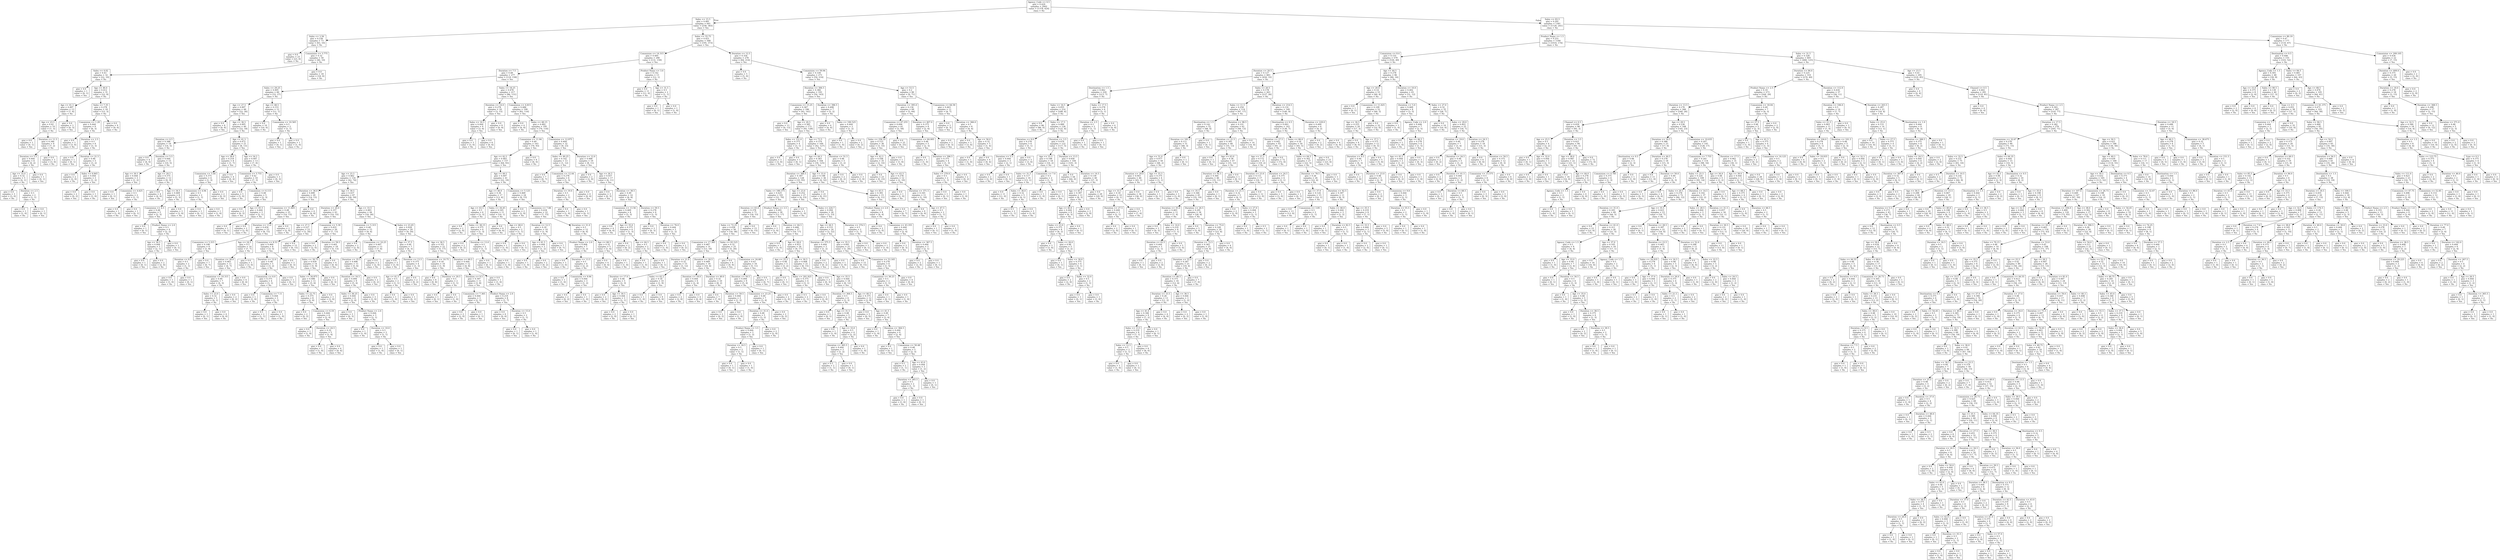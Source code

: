 digraph Tree {
node [shape=box] ;
0 [label="Agency_Code <= 0.5\ngini = 0.429\nsamples = 2002\nvalue = [1378, 624]\nclass = No"] ;
1 [label="Sales <= 15.5\ngini = 0.481\nsamples = 641\nvalue = [258, 383]\nclass = Yes"] ;
0 -> 1 [labeldistance=2.5, labelangle=45, headlabel="True"] ;
2 [label="Sales <= 3.56\ngini = 0.236\nsamples = 73\nvalue = [63, 10]\nclass = No"] ;
1 -> 2 ;
3 [label="gini = 0.0\nsamples = 23\nvalue = [23, 0]\nclass = No"] ;
2 -> 3 ;
4 [label="Commision <= 3.775\ngini = 0.32\nsamples = 50\nvalue = [40, 10]\nclass = No"] ;
2 -> 4 ;
5 [label="Sales <= 4.02\ngini = 0.43\nsamples = 32\nvalue = [22, 10]\nclass = No"] ;
4 -> 5 ;
6 [label="gini = 0.0\nsamples = 1\nvalue = [0, 1]\nclass = Yes"] ;
5 -> 6 ;
7 [label="Age <= 46.0\ngini = 0.412\nsamples = 31\nvalue = [22, 9]\nclass = No"] ;
5 -> 7 ;
8 [label="Age <= 41.5\ngini = 0.497\nsamples = 13\nvalue = [7, 6]\nclass = No"] ;
7 -> 8 ;
9 [label="Age <= 23.5\ngini = 0.42\nsamples = 10\nvalue = [7, 3]\nclass = No"] ;
8 -> 9 ;
10 [label="gini = 0.0\nsamples = 1\nvalue = [0, 1]\nclass = Yes"] ;
9 -> 10 ;
11 [label="Duration <= 11.5\ngini = 0.346\nsamples = 9\nvalue = [7, 2]\nclass = No"] ;
9 -> 11 ;
12 [label="Duration <= 5.5\ngini = 0.444\nsamples = 6\nvalue = [4, 2]\nclass = No"] ;
11 -> 12 ;
13 [label="Age <= 35.0\ngini = 0.32\nsamples = 5\nvalue = [4, 1]\nclass = No"] ;
12 -> 13 ;
14 [label="gini = 0.0\nsamples = 3\nvalue = [3, 0]\nclass = No"] ;
13 -> 14 ;
15 [label="Duration <= 2.5\ngini = 0.5\nsamples = 2\nvalue = [1, 1]\nclass = No"] ;
13 -> 15 ;
16 [label="gini = 0.0\nsamples = 1\nvalue = [1, 0]\nclass = No"] ;
15 -> 16 ;
17 [label="gini = 0.0\nsamples = 1\nvalue = [0, 1]\nclass = Yes"] ;
15 -> 17 ;
18 [label="gini = 0.0\nsamples = 1\nvalue = [0, 1]\nclass = Yes"] ;
12 -> 18 ;
19 [label="gini = 0.0\nsamples = 3\nvalue = [3, 0]\nclass = No"] ;
11 -> 19 ;
20 [label="gini = 0.0\nsamples = 3\nvalue = [0, 3]\nclass = Yes"] ;
8 -> 20 ;
21 [label="Sales <= 7.35\ngini = 0.278\nsamples = 18\nvalue = [15, 3]\nclass = No"] ;
7 -> 21 ;
22 [label="Commision <= 1.29\ngini = 0.444\nsamples = 9\nvalue = [6, 3]\nclass = No"] ;
21 -> 22 ;
23 [label="gini = 0.0\nsamples = 3\nvalue = [3, 0]\nclass = No"] ;
22 -> 23 ;
24 [label="Duration <= 2.5\ngini = 0.5\nsamples = 6\nvalue = [3, 3]\nclass = No"] ;
22 -> 24 ;
25 [label="gini = 0.0\nsamples = 1\nvalue = [0, 1]\nclass = Yes"] ;
24 -> 25 ;
26 [label="Duration <= 21.5\ngini = 0.48\nsamples = 5\nvalue = [3, 2]\nclass = No"] ;
24 -> 26 ;
27 [label="gini = 0.0\nsamples = 2\nvalue = [2, 0]\nclass = No"] ;
26 -> 27 ;
28 [label="Sales <= 6.845\ngini = 0.444\nsamples = 3\nvalue = [1, 2]\nclass = Yes"] ;
26 -> 28 ;
29 [label="gini = 0.0\nsamples = 2\nvalue = [0, 2]\nclass = Yes"] ;
28 -> 29 ;
30 [label="gini = 0.0\nsamples = 1\nvalue = [1, 0]\nclass = No"] ;
28 -> 30 ;
31 [label="gini = 0.0\nsamples = 9\nvalue = [9, 0]\nclass = No"] ;
21 -> 31 ;
32 [label="gini = 0.0\nsamples = 18\nvalue = [18, 0]\nclass = No"] ;
4 -> 32 ;
33 [label="Sales <= 55.75\ngini = 0.451\nsamples = 568\nvalue = [195, 373]\nclass = Yes"] ;
1 -> 33 ;
34 [label="Commision <= 14.315\ngini = 0.495\nsamples = 290\nvalue = [131, 159]\nclass = Yes"] ;
33 -> 34 ;
35 [label="Duration <= 7.5\ngini = 0.49\nsamples = 277\nvalue = [119, 158]\nclass = Yes"] ;
34 -> 35 ;
36 [label="Sales <= 29.25\ngini = 0.495\nsamples = 60\nvalue = [33, 27]\nclass = No"] ;
35 -> 36 ;
37 [label="Age <= 27.5\ngini = 0.497\nsamples = 48\nvalue = [22, 26]\nclass = Yes"] ;
36 -> 37 ;
38 [label="gini = 0.0\nsamples = 8\nvalue = [0, 8]\nclass = Yes"] ;
37 -> 38 ;
39 [label="Age <= 36.5\ngini = 0.495\nsamples = 40\nvalue = [22, 18]\nclass = No"] ;
37 -> 39 ;
40 [label="Duration <= 4.5\ngini = 0.388\nsamples = 19\nvalue = [14, 5]\nclass = No"] ;
39 -> 40 ;
41 [label="gini = 0.0\nsamples = 4\nvalue = [4, 0]\nclass = No"] ;
40 -> 41 ;
42 [label="Duration <= 5.5\ngini = 0.444\nsamples = 15\nvalue = [10, 5]\nclass = No"] ;
40 -> 42 ;
43 [label="Age <= 30.5\ngini = 0.444\nsamples = 3\nvalue = [1, 2]\nclass = Yes"] ;
42 -> 43 ;
44 [label="gini = 0.0\nsamples = 1\nvalue = [0, 1]\nclass = Yes"] ;
43 -> 44 ;
45 [label="Commision <= 4.625\ngini = 0.5\nsamples = 2\nvalue = [1, 1]\nclass = No"] ;
43 -> 45 ;
46 [label="gini = 0.0\nsamples = 1\nvalue = [1, 0]\nclass = No"] ;
45 -> 46 ;
47 [label="gini = 0.0\nsamples = 1\nvalue = [0, 1]\nclass = Yes"] ;
45 -> 47 ;
48 [label="Age <= 29.5\ngini = 0.375\nsamples = 12\nvalue = [9, 3]\nclass = No"] ;
42 -> 48 ;
49 [label="gini = 0.0\nsamples = 4\nvalue = [4, 0]\nclass = No"] ;
48 -> 49 ;
50 [label="Age <= 34.5\ngini = 0.469\nsamples = 8\nvalue = [5, 3]\nclass = No"] ;
48 -> 50 ;
51 [label="Commision <= 4.5\ngini = 0.48\nsamples = 5\nvalue = [2, 3]\nclass = Yes"] ;
50 -> 51 ;
52 [label="gini = 0.0\nsamples = 1\nvalue = [0, 1]\nclass = Yes"] ;
51 -> 52 ;
53 [label="Product Name <= 2.0\ngini = 0.5\nsamples = 4\nvalue = [2, 2]\nclass = No"] ;
51 -> 53 ;
54 [label="Age <= 30.5\ngini = 0.444\nsamples = 3\nvalue = [2, 1]\nclass = No"] ;
53 -> 54 ;
55 [label="gini = 0.0\nsamples = 1\nvalue = [0, 1]\nclass = Yes"] ;
54 -> 55 ;
56 [label="gini = 0.0\nsamples = 2\nvalue = [2, 0]\nclass = No"] ;
54 -> 56 ;
57 [label="gini = 0.0\nsamples = 1\nvalue = [0, 1]\nclass = Yes"] ;
53 -> 57 ;
58 [label="gini = 0.0\nsamples = 3\nvalue = [3, 0]\nclass = No"] ;
50 -> 58 ;
59 [label="Age <= 41.5\ngini = 0.472\nsamples = 21\nvalue = [8, 13]\nclass = Yes"] ;
39 -> 59 ;
60 [label="Age <= 38.0\ngini = 0.219\nsamples = 8\nvalue = [1, 7]\nclass = Yes"] ;
59 -> 60 ;
61 [label="Commision <= 5.44\ngini = 0.375\nsamples = 4\nvalue = [1, 3]\nclass = Yes"] ;
60 -> 61 ;
62 [label="Commision <= 4.94\ngini = 0.5\nsamples = 2\nvalue = [1, 1]\nclass = No"] ;
61 -> 62 ;
63 [label="gini = 0.0\nsamples = 1\nvalue = [0, 1]\nclass = Yes"] ;
62 -> 63 ;
64 [label="gini = 0.0\nsamples = 1\nvalue = [1, 0]\nclass = No"] ;
62 -> 64 ;
65 [label="gini = 0.0\nsamples = 2\nvalue = [0, 2]\nclass = Yes"] ;
61 -> 65 ;
66 [label="gini = 0.0\nsamples = 4\nvalue = [0, 4]\nclass = Yes"] ;
60 -> 66 ;
67 [label="Age <= 54.5\ngini = 0.497\nsamples = 13\nvalue = [7, 6]\nclass = No"] ;
59 -> 67 ;
68 [label="Commision <= 5.755\ngini = 0.42\nsamples = 10\nvalue = [7, 3]\nclass = No"] ;
67 -> 68 ;
69 [label="gini = 0.0\nsamples = 5\nvalue = [5, 0]\nclass = No"] ;
68 -> 69 ;
70 [label="Commision <= 6.115\ngini = 0.48\nsamples = 5\nvalue = [2, 3]\nclass = Yes"] ;
68 -> 70 ;
71 [label="gini = 0.0\nsamples = 2\nvalue = [0, 2]\nclass = Yes"] ;
70 -> 71 ;
72 [label="Age <= 45.5\ngini = 0.444\nsamples = 3\nvalue = [2, 1]\nclass = No"] ;
70 -> 72 ;
73 [label="gini = 0.0\nsamples = 1\nvalue = [0, 1]\nclass = Yes"] ;
72 -> 73 ;
74 [label="gini = 0.0\nsamples = 2\nvalue = [2, 0]\nclass = No"] ;
72 -> 74 ;
75 [label="gini = 0.0\nsamples = 3\nvalue = [0, 3]\nclass = Yes"] ;
67 -> 75 ;
76 [label="Age <= 48.5\ngini = 0.153\nsamples = 12\nvalue = [11, 1]\nclass = No"] ;
36 -> 76 ;
77 [label="gini = 0.0\nsamples = 10\nvalue = [10, 0]\nclass = No"] ;
76 -> 77 ;
78 [label="Commision <= 10.565\ngini = 0.5\nsamples = 2\nvalue = [1, 1]\nclass = No"] ;
76 -> 78 ;
79 [label="gini = 0.0\nsamples = 1\nvalue = [0, 1]\nclass = Yes"] ;
78 -> 79 ;
80 [label="gini = 0.0\nsamples = 1\nvalue = [1, 0]\nclass = No"] ;
78 -> 80 ;
81 [label="Sales <= 18.25\ngini = 0.478\nsamples = 217\nvalue = [86, 131]\nclass = Yes"] ;
35 -> 81 ;
82 [label="Duration <= 14.0\ngini = 0.278\nsamples = 18\nvalue = [3, 15]\nclass = Yes"] ;
81 -> 82 ;
83 [label="Sales <= 16.5\ngini = 0.444\nsamples = 9\nvalue = [3, 6]\nclass = Yes"] ;
82 -> 83 ;
84 [label="gini = 0.0\nsamples = 3\nvalue = [3, 0]\nclass = No"] ;
83 -> 84 ;
85 [label="gini = 0.0\nsamples = 6\nvalue = [0, 6]\nclass = Yes"] ;
83 -> 85 ;
86 [label="gini = 0.0\nsamples = 9\nvalue = [0, 9]\nclass = Yes"] ;
82 -> 86 ;
87 [label="Commision <= 4.815\ngini = 0.486\nsamples = 199\nvalue = [83, 116]\nclass = Yes"] ;
81 -> 87 ;
88 [label="gini = 0.0\nsamples = 4\nvalue = [4, 0]\nclass = No"] ;
87 -> 88 ;
89 [label="Sales <= 48.15\ngini = 0.482\nsamples = 195\nvalue = [79, 116]\nclass = Yes"] ;
87 -> 89 ;
90 [label="Commision <= 11.94\ngini = 0.49\nsamples = 163\nvalue = [70, 93]\nclass = Yes"] ;
89 -> 90 ;
91 [label="Age <= 42.5\ngini = 0.483\nsamples = 157\nvalue = [64, 93]\nclass = Yes"] ;
90 -> 91 ;
92 [label="Age <= 25.5\ngini = 0.462\nsamples = 116\nvalue = [42, 74]\nclass = Yes"] ;
91 -> 92 ;
93 [label="Duration <= 36.0\ngini = 0.499\nsamples = 29\nvalue = [14, 15]\nclass = Yes"] ;
92 -> 93 ;
94 [label="Commision <= 11.805\ngini = 0.48\nsamples = 25\nvalue = [10, 15]\nclass = Yes"] ;
93 -> 94 ;
95 [label="Duration <= 13.0\ngini = 0.454\nsamples = 23\nvalue = [8, 15]\nclass = Yes"] ;
94 -> 95 ;
96 [label="Commision <= 5.315\ngini = 0.198\nsamples = 9\nvalue = [1, 8]\nclass = Yes"] ;
95 -> 96 ;
97 [label="Duration <= 8.5\ngini = 0.5\nsamples = 2\nvalue = [1, 1]\nclass = No"] ;
96 -> 97 ;
98 [label="gini = 0.0\nsamples = 1\nvalue = [1, 0]\nclass = No"] ;
97 -> 98 ;
99 [label="gini = 0.0\nsamples = 1\nvalue = [0, 1]\nclass = Yes"] ;
97 -> 99 ;
100 [label="gini = 0.0\nsamples = 7\nvalue = [0, 7]\nclass = Yes"] ;
96 -> 100 ;
101 [label="Age <= 24.5\ngini = 0.5\nsamples = 14\nvalue = [7, 7]\nclass = No"] ;
95 -> 101 ;
102 [label="Duration <= 26.0\ngini = 0.463\nsamples = 11\nvalue = [4, 7]\nclass = Yes"] ;
101 -> 102 ;
103 [label="Commision <= 10.315\ngini = 0.49\nsamples = 7\nvalue = [4, 3]\nclass = No"] ;
102 -> 103 ;
104 [label="Sales <= 23.0\ngini = 0.32\nsamples = 5\nvalue = [4, 1]\nclass = No"] ;
103 -> 104 ;
105 [label="gini = 0.0\nsamples = 1\nvalue = [0, 1]\nclass = Yes"] ;
104 -> 105 ;
106 [label="gini = 0.0\nsamples = 4\nvalue = [4, 0]\nclass = No"] ;
104 -> 106 ;
107 [label="gini = 0.0\nsamples = 2\nvalue = [0, 2]\nclass = Yes"] ;
103 -> 107 ;
108 [label="gini = 0.0\nsamples = 4\nvalue = [0, 4]\nclass = Yes"] ;
102 -> 108 ;
109 [label="gini = 0.0\nsamples = 3\nvalue = [3, 0]\nclass = No"] ;
101 -> 109 ;
110 [label="gini = 0.0\nsamples = 2\nvalue = [2, 0]\nclass = No"] ;
94 -> 110 ;
111 [label="gini = 0.0\nsamples = 4\nvalue = [4, 0]\nclass = No"] ;
93 -> 111 ;
112 [label="Age <= 30.5\ngini = 0.437\nsamples = 87\nvalue = [28, 59]\nclass = Yes"] ;
92 -> 112 ;
113 [label="Duration <= 20.0\ngini = 0.357\nsamples = 43\nvalue = [10, 33]\nclass = Yes"] ;
112 -> 113 ;
114 [label="Age <= 27.5\ngini = 0.227\nsamples = 23\nvalue = [3, 20]\nclass = Yes"] ;
113 -> 114 ;
115 [label="Commision <= 8.53\ngini = 0.469\nsamples = 8\nvalue = [3, 5]\nclass = Yes"] ;
114 -> 115 ;
116 [label="Duration <= 12.0\ngini = 0.48\nsamples = 5\nvalue = [3, 2]\nclass = No"] ;
115 -> 116 ;
117 [label="Commision <= 6.0\ngini = 0.375\nsamples = 4\nvalue = [3, 1]\nclass = No"] ;
116 -> 117 ;
118 [label="gini = 0.0\nsamples = 1\nvalue = [1, 0]\nclass = No"] ;
117 -> 118 ;
119 [label="Commision <= 7.11\ngini = 0.444\nsamples = 3\nvalue = [2, 1]\nclass = No"] ;
117 -> 119 ;
120 [label="gini = 0.5\nsamples = 2\nvalue = [1, 1]\nclass = No"] ;
119 -> 120 ;
121 [label="gini = 0.0\nsamples = 1\nvalue = [1, 0]\nclass = No"] ;
119 -> 121 ;
122 [label="gini = 0.0\nsamples = 1\nvalue = [0, 1]\nclass = Yes"] ;
116 -> 122 ;
123 [label="gini = 0.0\nsamples = 3\nvalue = [0, 3]\nclass = Yes"] ;
115 -> 123 ;
124 [label="gini = 0.0\nsamples = 15\nvalue = [0, 15]\nclass = Yes"] ;
114 -> 124 ;
125 [label="Commision <= 5.39\ngini = 0.455\nsamples = 20\nvalue = [7, 13]\nclass = Yes"] ;
113 -> 125 ;
126 [label="gini = 0.0\nsamples = 2\nvalue = [2, 0]\nclass = No"] ;
125 -> 126 ;
127 [label="Duration <= 59.5\ngini = 0.401\nsamples = 18\nvalue = [5, 13]\nclass = Yes"] ;
125 -> 127 ;
128 [label="Sales <= 39.75\ngini = 0.459\nsamples = 14\nvalue = [5, 9]\nclass = Yes"] ;
127 -> 128 ;
129 [label="Sales <= 34.875\ngini = 0.496\nsamples = 11\nvalue = [5, 6]\nclass = Yes"] ;
128 -> 129 ;
130 [label="Sales <= 22.75\ngini = 0.375\nsamples = 8\nvalue = [2, 6]\nclass = Yes"] ;
129 -> 130 ;
131 [label="gini = 0.0\nsamples = 2\nvalue = [0, 2]\nclass = Yes"] ;
130 -> 131 ;
132 [label="Commision <= 6.19\ngini = 0.444\nsamples = 6\nvalue = [2, 4]\nclass = Yes"] ;
130 -> 132 ;
133 [label="gini = 0.0\nsamples = 1\nvalue = [1, 0]\nclass = No"] ;
132 -> 133 ;
134 [label="Duration <= 24.5\ngini = 0.32\nsamples = 5\nvalue = [1, 4]\nclass = Yes"] ;
132 -> 134 ;
135 [label="gini = 0.0\nsamples = 1\nvalue = [1, 0]\nclass = No"] ;
134 -> 135 ;
136 [label="gini = 0.0\nsamples = 4\nvalue = [0, 4]\nclass = Yes"] ;
134 -> 136 ;
137 [label="gini = 0.0\nsamples = 3\nvalue = [3, 0]\nclass = No"] ;
129 -> 137 ;
138 [label="gini = 0.0\nsamples = 3\nvalue = [0, 3]\nclass = Yes"] ;
128 -> 138 ;
139 [label="gini = 0.0\nsamples = 4\nvalue = [0, 4]\nclass = Yes"] ;
127 -> 139 ;
140 [label="Age <= 33.5\ngini = 0.483\nsamples = 44\nvalue = [18, 26]\nclass = Yes"] ;
112 -> 140 ;
141 [label="Commision <= 5.315\ngini = 0.48\nsamples = 15\nvalue = [9, 6]\nclass = No"] ;
140 -> 141 ;
142 [label="gini = 0.0\nsamples = 2\nvalue = [2, 0]\nclass = No"] ;
141 -> 142 ;
143 [label="Commision <= 10.25\ngini = 0.497\nsamples = 13\nvalue = [7, 6]\nclass = No"] ;
141 -> 143 ;
144 [label="Duration <= 35.5\ngini = 0.496\nsamples = 11\nvalue = [5, 6]\nclass = Yes"] ;
143 -> 144 ;
145 [label="Duration <= 16.5\ngini = 0.494\nsamples = 9\nvalue = [5, 4]\nclass = No"] ;
144 -> 145 ;
146 [label="Sales <= 36.25\ngini = 0.444\nsamples = 6\nvalue = [2, 4]\nclass = Yes"] ;
145 -> 146 ;
147 [label="gini = 0.0\nsamples = 3\nvalue = [0, 3]\nclass = Yes"] ;
146 -> 147 ;
148 [label="Product Name <= 2.0\ngini = 0.444\nsamples = 3\nvalue = [2, 1]\nclass = No"] ;
146 -> 148 ;
149 [label="gini = 0.0\nsamples = 1\nvalue = [1, 0]\nclass = No"] ;
148 -> 149 ;
150 [label="Duration <= 10.0\ngini = 0.5\nsamples = 2\nvalue = [1, 1]\nclass = No"] ;
148 -> 150 ;
151 [label="gini = 0.0\nsamples = 1\nvalue = [1, 0]\nclass = No"] ;
150 -> 151 ;
152 [label="gini = 0.0\nsamples = 1\nvalue = [0, 1]\nclass = Yes"] ;
150 -> 152 ;
153 [label="gini = 0.0\nsamples = 3\nvalue = [3, 0]\nclass = No"] ;
145 -> 153 ;
154 [label="gini = 0.0\nsamples = 2\nvalue = [0, 2]\nclass = Yes"] ;
144 -> 154 ;
155 [label="gini = 0.0\nsamples = 2\nvalue = [2, 0]\nclass = No"] ;
143 -> 155 ;
156 [label="Sales <= 23.45\ngini = 0.428\nsamples = 29\nvalue = [9, 20]\nclass = Yes"] ;
140 -> 156 ;
157 [label="Age <= 37.5\ngini = 0.49\nsamples = 7\nvalue = [4, 3]\nclass = No"] ;
156 -> 157 ;
158 [label="gini = 0.0\nsamples = 3\nvalue = [3, 0]\nclass = No"] ;
157 -> 158 ;
159 [label="Duration <= 13.5\ngini = 0.375\nsamples = 4\nvalue = [1, 3]\nclass = Yes"] ;
157 -> 159 ;
160 [label="Age <= 41.5\ngini = 0.5\nsamples = 2\nvalue = [1, 1]\nclass = No"] ;
159 -> 160 ;
161 [label="gini = 0.0\nsamples = 1\nvalue = [1, 0]\nclass = No"] ;
160 -> 161 ;
162 [label="gini = 0.0\nsamples = 1\nvalue = [0, 1]\nclass = Yes"] ;
160 -> 162 ;
163 [label="gini = 0.0\nsamples = 2\nvalue = [0, 2]\nclass = Yes"] ;
159 -> 163 ;
164 [label="Age <= 36.5\ngini = 0.351\nsamples = 22\nvalue = [5, 17]\nclass = Yes"] ;
156 -> 164 ;
165 [label="Commision <= 10.75\ngini = 0.18\nsamples = 10\nvalue = [1, 9]\nclass = Yes"] ;
164 -> 165 ;
166 [label="gini = 0.0\nsamples = 8\nvalue = [0, 8]\nclass = Yes"] ;
165 -> 166 ;
167 [label="Duration <= 20.5\ngini = 0.5\nsamples = 2\nvalue = [1, 1]\nclass = No"] ;
165 -> 167 ;
168 [label="gini = 0.0\nsamples = 1\nvalue = [0, 1]\nclass = Yes"] ;
167 -> 168 ;
169 [label="gini = 0.0\nsamples = 1\nvalue = [1, 0]\nclass = No"] ;
167 -> 169 ;
170 [label="Duration <= 69.5\ngini = 0.444\nsamples = 12\nvalue = [4, 8]\nclass = Yes"] ;
164 -> 170 ;
171 [label="Duration <= 9.5\ngini = 0.397\nsamples = 11\nvalue = [3, 8]\nclass = Yes"] ;
170 -> 171 ;
172 [label="Commision <= 7.365\ngini = 0.444\nsamples = 3\nvalue = [2, 1]\nclass = No"] ;
171 -> 172 ;
173 [label="gini = 0.0\nsamples = 2\nvalue = [2, 0]\nclass = No"] ;
172 -> 173 ;
174 [label="gini = 0.0\nsamples = 1\nvalue = [0, 1]\nclass = Yes"] ;
172 -> 174 ;
175 [label="Product Name <= 2.0\ngini = 0.219\nsamples = 8\nvalue = [1, 7]\nclass = Yes"] ;
171 -> 175 ;
176 [label="gini = 0.0\nsamples = 6\nvalue = [0, 6]\nclass = Yes"] ;
175 -> 176 ;
177 [label="Duration <= 15.0\ngini = 0.5\nsamples = 2\nvalue = [1, 1]\nclass = No"] ;
175 -> 177 ;
178 [label="gini = 0.0\nsamples = 1\nvalue = [0, 1]\nclass = Yes"] ;
177 -> 178 ;
179 [label="gini = 0.0\nsamples = 1\nvalue = [1, 0]\nclass = No"] ;
177 -> 179 ;
180 [label="gini = 0.0\nsamples = 1\nvalue = [1, 0]\nclass = No"] ;
170 -> 180 ;
181 [label="Age <= 49.5\ngini = 0.497\nsamples = 41\nvalue = [22, 19]\nclass = No"] ;
91 -> 181 ;
182 [label="Age <= 46.0\ngini = 0.36\nsamples = 17\nvalue = [13, 4]\nclass = No"] ;
181 -> 182 ;
183 [label="Age <= 43.5\ngini = 0.5\nsamples = 6\nvalue = [3, 3]\nclass = No"] ;
182 -> 183 ;
184 [label="gini = 0.0\nsamples = 2\nvalue = [2, 0]\nclass = No"] ;
183 -> 184 ;
185 [label="Sales <= 38.15\ngini = 0.375\nsamples = 4\nvalue = [1, 3]\nclass = Yes"] ;
183 -> 185 ;
186 [label="gini = 0.0\nsamples = 2\nvalue = [0, 2]\nclass = Yes"] ;
185 -> 186 ;
187 [label="Duration <= 13.0\ngini = 0.5\nsamples = 2\nvalue = [1, 1]\nclass = No"] ;
185 -> 187 ;
188 [label="gini = 0.0\nsamples = 1\nvalue = [0, 1]\nclass = Yes"] ;
187 -> 188 ;
189 [label="gini = 0.0\nsamples = 1\nvalue = [1, 0]\nclass = No"] ;
187 -> 189 ;
190 [label="Sales <= 34.45\ngini = 0.165\nsamples = 11\nvalue = [10, 1]\nclass = No"] ;
182 -> 190 ;
191 [label="gini = 0.0\nsamples = 9\nvalue = [9, 0]\nclass = No"] ;
190 -> 191 ;
192 [label="Age <= 48.0\ngini = 0.5\nsamples = 2\nvalue = [1, 1]\nclass = No"] ;
190 -> 192 ;
193 [label="gini = 0.0\nsamples = 1\nvalue = [1, 0]\nclass = No"] ;
192 -> 193 ;
194 [label="gini = 0.0\nsamples = 1\nvalue = [0, 1]\nclass = Yes"] ;
192 -> 194 ;
195 [label="Commision <= 5.125\ngini = 0.469\nsamples = 24\nvalue = [9, 15]\nclass = Yes"] ;
181 -> 195 ;
196 [label="gini = 0.0\nsamples = 2\nvalue = [2, 0]\nclass = No"] ;
195 -> 196 ;
197 [label="Commision <= 7.88\ngini = 0.434\nsamples = 22\nvalue = [7, 15]\nclass = Yes"] ;
195 -> 197 ;
198 [label="Duration <= 12.5\ngini = 0.18\nsamples = 10\nvalue = [1, 9]\nclass = Yes"] ;
197 -> 198 ;
199 [label="Age <= 61.5\ngini = 0.444\nsamples = 3\nvalue = [1, 2]\nclass = Yes"] ;
198 -> 199 ;
200 [label="gini = 0.0\nsamples = 1\nvalue = [1, 0]\nclass = No"] ;
199 -> 200 ;
201 [label="gini = 0.0\nsamples = 2\nvalue = [0, 2]\nclass = Yes"] ;
199 -> 201 ;
202 [label="gini = 0.0\nsamples = 7\nvalue = [0, 7]\nclass = Yes"] ;
198 -> 202 ;
203 [label="Duration <= 31.0\ngini = 0.5\nsamples = 12\nvalue = [6, 6]\nclass = No"] ;
197 -> 203 ;
204 [label="Product Name <= 2.0\ngini = 0.408\nsamples = 7\nvalue = [5, 2]\nclass = No"] ;
203 -> 204 ;
205 [label="gini = 0.0\nsamples = 3\nvalue = [3, 0]\nclass = No"] ;
204 -> 205 ;
206 [label="Duration <= 13.5\ngini = 0.5\nsamples = 4\nvalue = [2, 2]\nclass = No"] ;
204 -> 206 ;
207 [label="gini = 0.0\nsamples = 1\nvalue = [1, 0]\nclass = No"] ;
206 -> 207 ;
208 [label="Commision <= 9.94\ngini = 0.444\nsamples = 3\nvalue = [1, 2]\nclass = Yes"] ;
206 -> 208 ;
209 [label="gini = 0.0\nsamples = 2\nvalue = [0, 2]\nclass = Yes"] ;
208 -> 209 ;
210 [label="gini = 0.0\nsamples = 1\nvalue = [1, 0]\nclass = No"] ;
208 -> 210 ;
211 [label="Age <= 68.5\ngini = 0.32\nsamples = 5\nvalue = [1, 4]\nclass = Yes"] ;
203 -> 211 ;
212 [label="gini = 0.0\nsamples = 4\nvalue = [0, 4]\nclass = Yes"] ;
211 -> 212 ;
213 [label="gini = 0.0\nsamples = 1\nvalue = [1, 0]\nclass = No"] ;
211 -> 213 ;
214 [label="gini = 0.0\nsamples = 6\nvalue = [6, 0]\nclass = No"] ;
90 -> 214 ;
215 [label="Commision <= 12.975\ngini = 0.404\nsamples = 32\nvalue = [9, 23]\nclass = Yes"] ;
89 -> 215 ;
216 [label="Sales <= 49.25\ngini = 0.142\nsamples = 13\nvalue = [1, 12]\nclass = Yes"] ;
215 -> 216 ;
217 [label="gini = 0.0\nsamples = 7\nvalue = [0, 7]\nclass = Yes"] ;
216 -> 217 ;
218 [label="Commision <= 12.44\ngini = 0.278\nsamples = 6\nvalue = [1, 5]\nclass = Yes"] ;
216 -> 218 ;
219 [label="Duration <= 19.0\ngini = 0.5\nsamples = 2\nvalue = [1, 1]\nclass = No"] ;
218 -> 219 ;
220 [label="gini = 0.0\nsamples = 1\nvalue = [1, 0]\nclass = No"] ;
219 -> 220 ;
221 [label="gini = 0.0\nsamples = 1\nvalue = [0, 1]\nclass = Yes"] ;
219 -> 221 ;
222 [label="gini = 0.0\nsamples = 4\nvalue = [0, 4]\nclass = Yes"] ;
218 -> 222 ;
223 [label="Duration <= 12.0\ngini = 0.488\nsamples = 19\nvalue = [8, 11]\nclass = Yes"] ;
215 -> 223 ;
224 [label="gini = 0.0\nsamples = 2\nvalue = [2, 0]\nclass = No"] ;
223 -> 224 ;
225 [label="Age <= 26.5\ngini = 0.457\nsamples = 17\nvalue = [6, 11]\nclass = Yes"] ;
223 -> 225 ;
226 [label="gini = 0.0\nsamples = 3\nvalue = [0, 3]\nclass = Yes"] ;
225 -> 226 ;
227 [label="Duration <= 38.5\ngini = 0.49\nsamples = 14\nvalue = [6, 8]\nclass = Yes"] ;
225 -> 227 ;
228 [label="Commision <= 13.56\ngini = 0.469\nsamples = 8\nvalue = [5, 3]\nclass = No"] ;
227 -> 228 ;
229 [label="gini = 0.0\nsamples = 4\nvalue = [4, 0]\nclass = No"] ;
228 -> 229 ;
230 [label="Age <= 35.0\ngini = 0.375\nsamples = 4\nvalue = [1, 3]\nclass = Yes"] ;
228 -> 230 ;
231 [label="gini = 0.0\nsamples = 2\nvalue = [0, 2]\nclass = Yes"] ;
230 -> 231 ;
232 [label="Age <= 44.5\ngini = 0.5\nsamples = 2\nvalue = [1, 1]\nclass = No"] ;
230 -> 232 ;
233 [label="gini = 0.0\nsamples = 1\nvalue = [1, 0]\nclass = No"] ;
232 -> 233 ;
234 [label="gini = 0.0\nsamples = 1\nvalue = [0, 1]\nclass = Yes"] ;
232 -> 234 ;
235 [label="Duration <= 59.5\ngini = 0.278\nsamples = 6\nvalue = [1, 5]\nclass = Yes"] ;
227 -> 235 ;
236 [label="gini = 0.0\nsamples = 3\nvalue = [0, 3]\nclass = Yes"] ;
235 -> 236 ;
237 [label="Duration <= 76.0\ngini = 0.444\nsamples = 3\nvalue = [1, 2]\nclass = Yes"] ;
235 -> 237 ;
238 [label="gini = 0.0\nsamples = 1\nvalue = [1, 0]\nclass = No"] ;
237 -> 238 ;
239 [label="gini = 0.0\nsamples = 2\nvalue = [0, 2]\nclass = Yes"] ;
237 -> 239 ;
240 [label="Product Name <= 3.0\ngini = 0.142\nsamples = 13\nvalue = [12, 1]\nclass = No"] ;
34 -> 240 ;
241 [label="gini = 0.0\nsamples = 11\nvalue = [11, 0]\nclass = No"] ;
240 -> 241 ;
242 [label="Age <= 31.5\ngini = 0.5\nsamples = 2\nvalue = [1, 1]\nclass = No"] ;
240 -> 242 ;
243 [label="gini = 0.0\nsamples = 1\nvalue = [0, 1]\nclass = Yes"] ;
242 -> 243 ;
244 [label="gini = 0.0\nsamples = 1\nvalue = [1, 0]\nclass = No"] ;
242 -> 244 ;
245 [label="Duration <= 12.5\ngini = 0.354\nsamples = 278\nvalue = [64, 214]\nclass = Yes"] ;
33 -> 245 ;
246 [label="gini = 0.0\nsamples = 5\nvalue = [5, 0]\nclass = No"] ;
245 -> 246 ;
247 [label="Commision <= 59.94\ngini = 0.339\nsamples = 273\nvalue = [59, 214]\nclass = Yes"] ;
245 -> 247 ;
248 [label="Duration <= 384.5\ngini = 0.384\nsamples = 193\nvalue = [50, 143]\nclass = Yes"] ;
247 -> 248 ;
249 [label="Commision <= 15.25\ngini = 0.367\nsamples = 186\nvalue = [45, 141]\nclass = Yes"] ;
248 -> 249 ;
250 [label="gini = 0.0\nsamples = 13\nvalue = [0, 13]\nclass = Yes"] ;
249 -> 250 ;
251 [label="Age <= 20.5\ngini = 0.385\nsamples = 173\nvalue = [45, 128]\nclass = Yes"] ;
249 -> 251 ;
252 [label="Sales <= 151.0\ngini = 0.375\nsamples = 4\nvalue = [3, 1]\nclass = No"] ;
251 -> 252 ;
253 [label="gini = 0.0\nsamples = 3\nvalue = [3, 0]\nclass = No"] ;
252 -> 253 ;
254 [label="gini = 0.0\nsamples = 1\nvalue = [0, 1]\nclass = Yes"] ;
252 -> 254 ;
255 [label="Age <= 73.5\ngini = 0.374\nsamples = 169\nvalue = [42, 127]\nclass = Yes"] ;
251 -> 255 ;
256 [label="Age <= 44.5\ngini = 0.363\nsamples = 164\nvalue = [39, 125]\nclass = Yes"] ;
255 -> 256 ;
257 [label="Duration <= 366.5\ngini = 0.397\nsamples = 128\nvalue = [35, 93]\nclass = Yes"] ;
256 -> 257 ;
258 [label="Sales <= 180.375\ngini = 0.425\nsamples = 101\nvalue = [31, 70]\nclass = Yes"] ;
257 -> 258 ;
259 [label="Duration <= 63.0\ngini = 0.378\nsamples = 71\nvalue = [18, 53]\nclass = Yes"] ;
258 -> 259 ;
260 [label="Sales <= 72.25\ngini = 0.436\nsamples = 56\nvalue = [18, 38]\nclass = Yes"] ;
259 -> 260 ;
261 [label="Commision <= 17.385\ngini = 0.487\nsamples = 31\nvalue = [13, 18]\nclass = Yes"] ;
260 -> 261 ;
262 [label="Duration <= 21.0\ngini = 0.32\nsamples = 15\nvalue = [3, 12]\nclass = Yes"] ;
261 -> 262 ;
263 [label="Duration <= 17.0\ngini = 0.48\nsamples = 5\nvalue = [2, 3]\nclass = Yes"] ;
262 -> 263 ;
264 [label="gini = 0.0\nsamples = 2\nvalue = [0, 2]\nclass = Yes"] ;
263 -> 264 ;
265 [label="Age <= 30.5\ngini = 0.444\nsamples = 3\nvalue = [2, 1]\nclass = No"] ;
263 -> 265 ;
266 [label="gini = 0.0\nsamples = 2\nvalue = [2, 0]\nclass = No"] ;
265 -> 266 ;
267 [label="gini = 0.0\nsamples = 1\nvalue = [0, 1]\nclass = Yes"] ;
265 -> 267 ;
268 [label="Sales <= 62.2\ngini = 0.18\nsamples = 10\nvalue = [1, 9]\nclass = Yes"] ;
262 -> 268 ;
269 [label="gini = 0.0\nsamples = 1\nvalue = [1, 0]\nclass = No"] ;
268 -> 269 ;
270 [label="gini = 0.0\nsamples = 9\nvalue = [0, 9]\nclass = Yes"] ;
268 -> 270 ;
271 [label="Duration <= 20.5\ngini = 0.469\nsamples = 16\nvalue = [10, 6]\nclass = No"] ;
261 -> 271 ;
272 [label="Duration <= 18.0\ngini = 0.444\nsamples = 6\nvalue = [2, 4]\nclass = Yes"] ;
271 -> 272 ;
273 [label="gini = 0.0\nsamples = 2\nvalue = [2, 0]\nclass = No"] ;
272 -> 273 ;
274 [label="gini = 0.0\nsamples = 4\nvalue = [0, 4]\nclass = Yes"] ;
272 -> 274 ;
275 [label="Duration <= 49.0\ngini = 0.32\nsamples = 10\nvalue = [8, 2]\nclass = No"] ;
271 -> 275 ;
276 [label="gini = 0.0\nsamples = 7\nvalue = [7, 0]\nclass = No"] ;
275 -> 276 ;
277 [label="Duration <= 59.5\ngini = 0.444\nsamples = 3\nvalue = [1, 2]\nclass = Yes"] ;
275 -> 277 ;
278 [label="gini = 0.0\nsamples = 2\nvalue = [0, 2]\nclass = Yes"] ;
277 -> 278 ;
279 [label="gini = 0.0\nsamples = 1\nvalue = [1, 0]\nclass = No"] ;
277 -> 279 ;
280 [label="Sales <= 83.525\ngini = 0.32\nsamples = 25\nvalue = [5, 20]\nclass = Yes"] ;
260 -> 280 ;
281 [label="gini = 0.0\nsamples = 9\nvalue = [0, 9]\nclass = Yes"] ;
280 -> 281 ;
282 [label="Commision <= 24.68\ngini = 0.43\nsamples = 16\nvalue = [5, 11]\nclass = Yes"] ;
280 -> 282 ;
283 [label="Duration <= 50.5\ngini = 0.494\nsamples = 9\nvalue = [5, 4]\nclass = No"] ;
282 -> 283 ;
284 [label="Commision <= 23.25\ngini = 0.49\nsamples = 7\nvalue = [3, 4]\nclass = Yes"] ;
283 -> 284 ;
285 [label="Duration <= 31.0\ngini = 0.48\nsamples = 5\nvalue = [3, 2]\nclass = No"] ;
284 -> 285 ;
286 [label="Product Name <= 3.5\ngini = 0.444\nsamples = 3\nvalue = [1, 2]\nclass = Yes"] ;
285 -> 286 ;
287 [label="Duration <= 16.5\ngini = 0.5\nsamples = 2\nvalue = [1, 1]\nclass = No"] ;
286 -> 287 ;
288 [label="gini = 0.0\nsamples = 1\nvalue = [0, 1]\nclass = Yes"] ;
287 -> 288 ;
289 [label="gini = 0.0\nsamples = 1\nvalue = [1, 0]\nclass = No"] ;
287 -> 289 ;
290 [label="gini = 0.0\nsamples = 1\nvalue = [0, 1]\nclass = Yes"] ;
286 -> 290 ;
291 [label="gini = 0.0\nsamples = 2\nvalue = [2, 0]\nclass = No"] ;
285 -> 291 ;
292 [label="gini = 0.0\nsamples = 2\nvalue = [0, 2]\nclass = Yes"] ;
284 -> 292 ;
293 [label="gini = 0.0\nsamples = 2\nvalue = [2, 0]\nclass = No"] ;
283 -> 293 ;
294 [label="gini = 0.0\nsamples = 7\nvalue = [0, 7]\nclass = Yes"] ;
282 -> 294 ;
295 [label="gini = 0.0\nsamples = 15\nvalue = [0, 15]\nclass = Yes"] ;
259 -> 295 ;
296 [label="Product Name <= 3.5\ngini = 0.491\nsamples = 30\nvalue = [13, 17]\nclass = Yes"] ;
258 -> 296 ;
297 [label="gini = 0.0\nsamples = 3\nvalue = [3, 0]\nclass = No"] ;
296 -> 297 ;
298 [label="Duration <= 44.5\ngini = 0.466\nsamples = 27\nvalue = [10, 17]\nclass = Yes"] ;
296 -> 298 ;
299 [label="gini = 0.0\nsamples = 1\nvalue = [1, 0]\nclass = No"] ;
298 -> 299 ;
300 [label="Age <= 28.0\ngini = 0.453\nsamples = 26\nvalue = [9, 17]\nclass = Yes"] ;
298 -> 300 ;
301 [label="Age <= 25.5\ngini = 0.48\nsamples = 5\nvalue = [3, 2]\nclass = No"] ;
300 -> 301 ;
302 [label="gini = 0.0\nsamples = 1\nvalue = [0, 1]\nclass = Yes"] ;
301 -> 302 ;
303 [label="Sales <= 201.925\ngini = 0.375\nsamples = 4\nvalue = [3, 1]\nclass = No"] ;
301 -> 303 ;
304 [label="gini = 0.5\nsamples = 2\nvalue = [1, 1]\nclass = No"] ;
303 -> 304 ;
305 [label="gini = 0.0\nsamples = 2\nvalue = [2, 0]\nclass = No"] ;
303 -> 305 ;
306 [label="Age <= 30.5\ngini = 0.408\nsamples = 21\nvalue = [6, 15]\nclass = Yes"] ;
300 -> 306 ;
307 [label="gini = 0.0\nsamples = 3\nvalue = [0, 3]\nclass = Yes"] ;
306 -> 307 ;
308 [label="Age <= 35.5\ngini = 0.444\nsamples = 18\nvalue = [6, 12]\nclass = Yes"] ;
306 -> 308 ;
309 [label="Duration <= 364.5\ngini = 0.5\nsamples = 6\nvalue = [3, 3]\nclass = No"] ;
308 -> 309 ;
310 [label="gini = 0.0\nsamples = 1\nvalue = [0, 1]\nclass = Yes"] ;
309 -> 310 ;
311 [label="Age <= 31.5\ngini = 0.48\nsamples = 5\nvalue = [3, 2]\nclass = No"] ;
309 -> 311 ;
312 [label="gini = 0.0\nsamples = 1\nvalue = [1, 0]\nclass = No"] ;
311 -> 312 ;
313 [label="Age <= 33.0\ngini = 0.5\nsamples = 4\nvalue = [2, 2]\nclass = No"] ;
311 -> 313 ;
314 [label="Duration <= 365.5\ngini = 0.444\nsamples = 3\nvalue = [1, 2]\nclass = Yes"] ;
313 -> 314 ;
315 [label="gini = 0.5\nsamples = 2\nvalue = [1, 1]\nclass = No"] ;
314 -> 315 ;
316 [label="gini = 0.0\nsamples = 1\nvalue = [0, 1]\nclass = Yes"] ;
314 -> 316 ;
317 [label="gini = 0.0\nsamples = 1\nvalue = [1, 0]\nclass = No"] ;
313 -> 317 ;
318 [label="Age <= 40.5\ngini = 0.375\nsamples = 12\nvalue = [3, 9]\nclass = Yes"] ;
308 -> 318 ;
319 [label="gini = 0.0\nsamples = 5\nvalue = [0, 5]\nclass = Yes"] ;
318 -> 319 ;
320 [label="Age <= 41.5\ngini = 0.49\nsamples = 7\nvalue = [3, 4]\nclass = Yes"] ;
318 -> 320 ;
321 [label="gini = 0.0\nsamples = 1\nvalue = [1, 0]\nclass = No"] ;
320 -> 321 ;
322 [label="Duration <= 364.5\ngini = 0.444\nsamples = 6\nvalue = [2, 4]\nclass = Yes"] ;
320 -> 322 ;
323 [label="gini = 0.0\nsamples = 1\nvalue = [0, 1]\nclass = Yes"] ;
322 -> 323 ;
324 [label="Commision <= 50.48\ngini = 0.48\nsamples = 5\nvalue = [2, 3]\nclass = Yes"] ;
322 -> 324 ;
325 [label="gini = 0.5\nsamples = 2\nvalue = [1, 1]\nclass = No"] ;
324 -> 325 ;
326 [label="Age <= 43.0\ngini = 0.444\nsamples = 3\nvalue = [1, 2]\nclass = Yes"] ;
324 -> 326 ;
327 [label="Duration <= 365.5\ngini = 0.5\nsamples = 2\nvalue = [1, 1]\nclass = No"] ;
326 -> 327 ;
328 [label="gini = 0.0\nsamples = 1\nvalue = [1, 0]\nclass = No"] ;
327 -> 328 ;
329 [label="gini = 0.0\nsamples = 1\nvalue = [0, 1]\nclass = Yes"] ;
327 -> 329 ;
330 [label="gini = 0.0\nsamples = 1\nvalue = [0, 1]\nclass = Yes"] ;
326 -> 330 ;
331 [label="Age <= 23.0\ngini = 0.252\nsamples = 27\nvalue = [4, 23]\nclass = Yes"] ;
257 -> 331 ;
332 [label="gini = 0.0\nsamples = 1\nvalue = [1, 0]\nclass = No"] ;
331 -> 332 ;
333 [label="Sales <= 224.7\ngini = 0.204\nsamples = 26\nvalue = [3, 23]\nclass = Yes"] ;
331 -> 333 ;
334 [label="Age <= 26.5\ngini = 0.153\nsamples = 24\nvalue = [2, 22]\nclass = Yes"] ;
333 -> 334 ;
335 [label="Duration <= 375.5\ngini = 0.444\nsamples = 3\nvalue = [1, 2]\nclass = Yes"] ;
334 -> 335 ;
336 [label="gini = 0.0\nsamples = 2\nvalue = [0, 2]\nclass = Yes"] ;
335 -> 336 ;
337 [label="gini = 0.0\nsamples = 1\nvalue = [1, 0]\nclass = No"] ;
335 -> 337 ;
338 [label="Age <= 35.5\ngini = 0.091\nsamples = 21\nvalue = [1, 20]\nclass = Yes"] ;
334 -> 338 ;
339 [label="gini = 0.0\nsamples = 15\nvalue = [0, 15]\nclass = Yes"] ;
338 -> 339 ;
340 [label="Commision <= 53.165\ngini = 0.278\nsamples = 6\nvalue = [1, 5]\nclass = Yes"] ;
338 -> 340 ;
341 [label="Commision <= 36.23\ngini = 0.5\nsamples = 2\nvalue = [1, 1]\nclass = No"] ;
340 -> 341 ;
342 [label="gini = 0.0\nsamples = 1\nvalue = [0, 1]\nclass = Yes"] ;
341 -> 342 ;
343 [label="gini = 0.0\nsamples = 1\nvalue = [1, 0]\nclass = No"] ;
341 -> 343 ;
344 [label="gini = 0.0\nsamples = 4\nvalue = [0, 4]\nclass = Yes"] ;
340 -> 344 ;
345 [label="Duration <= 374.5\ngini = 0.5\nsamples = 2\nvalue = [1, 1]\nclass = No"] ;
333 -> 345 ;
346 [label="gini = 0.0\nsamples = 1\nvalue = [0, 1]\nclass = Yes"] ;
345 -> 346 ;
347 [label="gini = 0.0\nsamples = 1\nvalue = [1, 0]\nclass = No"] ;
345 -> 347 ;
348 [label="Age <= 55.0\ngini = 0.198\nsamples = 36\nvalue = [4, 32]\nclass = Yes"] ;
256 -> 348 ;
349 [label="gini = 0.0\nsamples = 21\nvalue = [0, 21]\nclass = Yes"] ;
348 -> 349 ;
350 [label="Age <= 63.5\ngini = 0.391\nsamples = 15\nvalue = [4, 11]\nclass = Yes"] ;
348 -> 350 ;
351 [label="Product Name <= 2.0\ngini = 0.5\nsamples = 8\nvalue = [4, 4]\nclass = No"] ;
350 -> 351 ;
352 [label="gini = 0.0\nsamples = 2\nvalue = [2, 0]\nclass = No"] ;
351 -> 352 ;
353 [label="Commision <= 43.355\ngini = 0.444\nsamples = 6\nvalue = [2, 4]\nclass = Yes"] ;
351 -> 353 ;
354 [label="gini = 0.0\nsamples = 3\nvalue = [0, 3]\nclass = Yes"] ;
353 -> 354 ;
355 [label="Duration <= 367.5\ngini = 0.444\nsamples = 3\nvalue = [2, 1]\nclass = No"] ;
353 -> 355 ;
356 [label="gini = 0.0\nsamples = 2\nvalue = [2, 0]\nclass = No"] ;
355 -> 356 ;
357 [label="gini = 0.0\nsamples = 1\nvalue = [0, 1]\nclass = Yes"] ;
355 -> 357 ;
358 [label="gini = 0.0\nsamples = 7\nvalue = [0, 7]\nclass = Yes"] ;
350 -> 358 ;
359 [label="Duration <= 51.5\ngini = 0.48\nsamples = 5\nvalue = [3, 2]\nclass = No"] ;
255 -> 359 ;
360 [label="gini = 0.0\nsamples = 2\nvalue = [0, 2]\nclass = Yes"] ;
359 -> 360 ;
361 [label="gini = 0.0\nsamples = 3\nvalue = [3, 0]\nclass = No"] ;
359 -> 361 ;
362 [label="Duration <= 396.5\ngini = 0.408\nsamples = 7\nvalue = [5, 2]\nclass = No"] ;
248 -> 362 ;
363 [label="gini = 0.0\nsamples = 4\nvalue = [4, 0]\nclass = No"] ;
362 -> 363 ;
364 [label="Sales <= 190.525\ngini = 0.444\nsamples = 3\nvalue = [1, 2]\nclass = Yes"] ;
362 -> 364 ;
365 [label="gini = 0.0\nsamples = 1\nvalue = [1, 0]\nclass = No"] ;
364 -> 365 ;
366 [label="gini = 0.0\nsamples = 2\nvalue = [0, 2]\nclass = Yes"] ;
364 -> 366 ;
367 [label="Age <= 53.5\ngini = 0.2\nsamples = 80\nvalue = [9, 71]\nclass = Yes"] ;
247 -> 367 ;
368 [label="Duration <= 395.0\ngini = 0.134\nsamples = 69\nvalue = [5, 64]\nclass = Yes"] ;
367 -> 368 ;
369 [label="Commision <= 67.255\ngini = 0.094\nsamples = 61\nvalue = [3, 58]\nclass = Yes"] ;
368 -> 369 ;
370 [label="Sales <= 256.35\ngini = 0.153\nsamples = 36\nvalue = [3, 33]\nclass = Yes"] ;
369 -> 370 ;
371 [label="Age <= 42.5\ngini = 0.108\nsamples = 35\nvalue = [2, 33]\nclass = Yes"] ;
370 -> 371 ;
372 [label="gini = 0.0\nsamples = 23\nvalue = [0, 23]\nclass = Yes"] ;
371 -> 372 ;
373 [label="Age <= 43.5\ngini = 0.278\nsamples = 12\nvalue = [2, 10]\nclass = Yes"] ;
371 -> 373 ;
374 [label="gini = 0.0\nsamples = 1\nvalue = [1, 0]\nclass = No"] ;
373 -> 374 ;
375 [label="Duration <= 371.5\ngini = 0.165\nsamples = 11\nvalue = [1, 10]\nclass = Yes"] ;
373 -> 375 ;
376 [label="gini = 0.0\nsamples = 9\nvalue = [0, 9]\nclass = Yes"] ;
375 -> 376 ;
377 [label="Age <= 47.5\ngini = 0.5\nsamples = 2\nvalue = [1, 1]\nclass = No"] ;
375 -> 377 ;
378 [label="gini = 0.0\nsamples = 1\nvalue = [0, 1]\nclass = Yes"] ;
377 -> 378 ;
379 [label="gini = 0.0\nsamples = 1\nvalue = [1, 0]\nclass = No"] ;
377 -> 379 ;
380 [label="gini = 0.0\nsamples = 1\nvalue = [1, 0]\nclass = No"] ;
370 -> 380 ;
381 [label="gini = 0.0\nsamples = 25\nvalue = [0, 25]\nclass = Yes"] ;
369 -> 381 ;
382 [label="Duration <= 407.0\ngini = 0.375\nsamples = 8\nvalue = [2, 6]\nclass = Yes"] ;
368 -> 382 ;
383 [label="Commision <= 64.005\ngini = 0.48\nsamples = 5\nvalue = [2, 3]\nclass = Yes"] ;
382 -> 383 ;
384 [label="gini = 0.0\nsamples = 1\nvalue = [1, 0]\nclass = No"] ;
383 -> 384 ;
385 [label="Duration <= 396.5\ngini = 0.375\nsamples = 4\nvalue = [1, 3]\nclass = Yes"] ;
383 -> 385 ;
386 [label="Sales <= 270.0\ngini = 0.5\nsamples = 2\nvalue = [1, 1]\nclass = No"] ;
385 -> 386 ;
387 [label="gini = 0.0\nsamples = 1\nvalue = [0, 1]\nclass = Yes"] ;
386 -> 387 ;
388 [label="gini = 0.0\nsamples = 1\nvalue = [1, 0]\nclass = No"] ;
386 -> 388 ;
389 [label="gini = 0.0\nsamples = 2\nvalue = [0, 2]\nclass = Yes"] ;
385 -> 389 ;
390 [label="gini = 0.0\nsamples = 3\nvalue = [0, 3]\nclass = Yes"] ;
382 -> 390 ;
391 [label="Commision <= 64.59\ngini = 0.463\nsamples = 11\nvalue = [4, 7]\nclass = Yes"] ;
367 -> 391 ;
392 [label="gini = 0.0\nsamples = 3\nvalue = [0, 3]\nclass = Yes"] ;
391 -> 392 ;
393 [label="Duration <= 366.0\ngini = 0.5\nsamples = 8\nvalue = [4, 4]\nclass = No"] ;
391 -> 393 ;
394 [label="gini = 0.0\nsamples = 3\nvalue = [3, 0]\nclass = No"] ;
393 -> 394 ;
395 [label="Age <= 56.0\ngini = 0.32\nsamples = 5\nvalue = [1, 4]\nclass = Yes"] ;
393 -> 395 ;
396 [label="gini = 0.0\nsamples = 1\nvalue = [1, 0]\nclass = No"] ;
395 -> 396 ;
397 [label="gini = 0.0\nsamples = 4\nvalue = [0, 4]\nclass = Yes"] ;
395 -> 397 ;
398 [label="Sales <= 83.5\ngini = 0.291\nsamples = 1361\nvalue = [1120, 241]\nclass = No"] ;
0 -> 398 [labeldistance=2.5, labelangle=-45, headlabel="False"] ;
399 [label="Product Name <= 1.5\ngini = 0.251\nsamples = 1184\nvalue = [1010, 174]\nclass = No"] ;
398 -> 399 ;
400 [label="Commision <= 8.4\ngini = 0.155\nsamples = 579\nvalue = [530, 49]\nclass = No"] ;
399 -> 400 ;
401 [label="Duration <= 20.5\ngini = 0.127\nsamples = 483\nvalue = [450, 33]\nclass = No"] ;
400 -> 401 ;
402 [label="Destination <= 1.5\ngini = 0.062\nsamples = 220\nvalue = [213, 7]\nclass = No"] ;
401 -> 402 ;
403 [label="Sales <= 16.5\ngini = 0.055\nsamples = 214\nvalue = [208, 6]\nclass = No"] ;
402 -> 403 ;
404 [label="gini = 0.0\nsamples = 86\nvalue = [86, 0]\nclass = No"] ;
403 -> 404 ;
405 [label="Sales <= 17.5\ngini = 0.089\nsamples = 128\nvalue = [122, 6]\nclass = No"] ;
403 -> 405 ;
406 [label="Duration <= 8.0\ngini = 0.278\nsamples = 6\nvalue = [5, 1]\nclass = No"] ;
405 -> 406 ;
407 [label="Duration <= 5.5\ngini = 0.444\nsamples = 3\nvalue = [2, 1]\nclass = No"] ;
406 -> 407 ;
408 [label="gini = 0.0\nsamples = 2\nvalue = [2, 0]\nclass = No"] ;
407 -> 408 ;
409 [label="gini = 0.0\nsamples = 1\nvalue = [0, 1]\nclass = Yes"] ;
407 -> 409 ;
410 [label="gini = 0.0\nsamples = 3\nvalue = [3, 0]\nclass = No"] ;
406 -> 410 ;
411 [label="Duration <= 3.5\ngini = 0.079\nsamples = 122\nvalue = [117, 5]\nclass = No"] ;
405 -> 411 ;
412 [label="Age <= 55.5\ngini = 0.198\nsamples = 18\nvalue = [16, 2]\nclass = No"] ;
411 -> 412 ;
413 [label="Sales <= 31.5\ngini = 0.117\nsamples = 16\nvalue = [15, 1]\nclass = No"] ;
412 -> 413 ;
414 [label="gini = 0.0\nsamples = 11\nvalue = [11, 0]\nclass = No"] ;
413 -> 414 ;
415 [label="Sales <= 36.0\ngini = 0.32\nsamples = 5\nvalue = [4, 1]\nclass = No"] ;
413 -> 415 ;
416 [label="gini = 0.5\nsamples = 2\nvalue = [1, 1]\nclass = No"] ;
415 -> 416 ;
417 [label="gini = 0.0\nsamples = 3\nvalue = [3, 0]\nclass = No"] ;
415 -> 417 ;
418 [label="Commision <= 7.0\ngini = 0.5\nsamples = 2\nvalue = [1, 1]\nclass = No"] ;
412 -> 418 ;
419 [label="gini = 0.0\nsamples = 1\nvalue = [1, 0]\nclass = No"] ;
418 -> 419 ;
420 [label="gini = 0.0\nsamples = 1\nvalue = [0, 1]\nclass = Yes"] ;
418 -> 420 ;
421 [label="Duration <= 13.5\ngini = 0.056\nsamples = 104\nvalue = [101, 3]\nclass = No"] ;
411 -> 421 ;
422 [label="gini = 0.0\nsamples = 64\nvalue = [64, 0]\nclass = No"] ;
421 -> 422 ;
423 [label="Duration <= 14.5\ngini = 0.139\nsamples = 40\nvalue = [37, 3]\nclass = No"] ;
421 -> 423 ;
424 [label="Age <= 45.5\ngini = 0.397\nsamples = 11\nvalue = [8, 3]\nclass = No"] ;
423 -> 424 ;
425 [label="Age <= 40.0\ngini = 0.444\nsamples = 9\nvalue = [6, 3]\nclass = No"] ;
424 -> 425 ;
426 [label="Sales <= 23.0\ngini = 0.375\nsamples = 8\nvalue = [6, 2]\nclass = No"] ;
425 -> 426 ;
427 [label="gini = 0.0\nsamples = 3\nvalue = [3, 0]\nclass = No"] ;
426 -> 427 ;
428 [label="Sales <= 26.0\ngini = 0.48\nsamples = 5\nvalue = [3, 2]\nclass = No"] ;
426 -> 428 ;
429 [label="gini = 0.0\nsamples = 1\nvalue = [0, 1]\nclass = Yes"] ;
428 -> 429 ;
430 [label="Sales <= 30.0\ngini = 0.375\nsamples = 4\nvalue = [3, 1]\nclass = No"] ;
428 -> 430 ;
431 [label="gini = 0.0\nsamples = 2\nvalue = [2, 0]\nclass = No"] ;
430 -> 431 ;
432 [label="Sales <= 32.0\ngini = 0.5\nsamples = 2\nvalue = [1, 1]\nclass = No"] ;
430 -> 432 ;
433 [label="gini = 0.0\nsamples = 1\nvalue = [0, 1]\nclass = Yes"] ;
432 -> 433 ;
434 [label="gini = 0.0\nsamples = 1\nvalue = [1, 0]\nclass = No"] ;
432 -> 434 ;
435 [label="gini = 0.0\nsamples = 1\nvalue = [0, 1]\nclass = Yes"] ;
425 -> 435 ;
436 [label="gini = 0.0\nsamples = 2\nvalue = [2, 0]\nclass = No"] ;
424 -> 436 ;
437 [label="gini = 0.0\nsamples = 29\nvalue = [29, 0]\nclass = No"] ;
423 -> 437 ;
438 [label="Sales <= 17.5\ngini = 0.278\nsamples = 6\nvalue = [5, 1]\nclass = No"] ;
402 -> 438 ;
439 [label="Duration <= 2.5\ngini = 0.5\nsamples = 2\nvalue = [1, 1]\nclass = No"] ;
438 -> 439 ;
440 [label="gini = 0.0\nsamples = 1\nvalue = [1, 0]\nclass = No"] ;
439 -> 440 ;
441 [label="gini = 0.0\nsamples = 1\nvalue = [0, 1]\nclass = Yes"] ;
439 -> 441 ;
442 [label="gini = 0.0\nsamples = 4\nvalue = [4, 0]\nclass = No"] ;
438 -> 442 ;
443 [label="Sales <= 20.5\ngini = 0.178\nsamples = 263\nvalue = [237, 26]\nclass = No"] ;
401 -> 443 ;
444 [label="Sales <= 11.5\ngini = 0.254\nsamples = 114\nvalue = [97, 17]\nclass = No"] ;
443 -> 444 ;
445 [label="Destination <= 1.5\ngini = 0.142\nsamples = 52\nvalue = [48, 4]\nclass = No"] ;
444 -> 445 ;
446 [label="Duration <= 181.5\ngini = 0.111\nsamples = 51\nvalue = [48, 3]\nclass = No"] ;
445 -> 446 ;
447 [label="Age <= 51.0\ngini = 0.077\nsamples = 50\nvalue = [48, 2]\nclass = No"] ;
446 -> 447 ;
448 [label="Duration <= 29.0\ngini = 0.043\nsamples = 46\nvalue = [45, 1]\nclass = No"] ;
447 -> 448 ;
449 [label="Age <= 33.5\ngini = 0.18\nsamples = 10\nvalue = [9, 1]\nclass = No"] ;
448 -> 449 ;
450 [label="Duration <= 27.5\ngini = 0.444\nsamples = 3\nvalue = [2, 1]\nclass = No"] ;
449 -> 450 ;
451 [label="gini = 0.0\nsamples = 2\nvalue = [2, 0]\nclass = No"] ;
450 -> 451 ;
452 [label="gini = 0.0\nsamples = 1\nvalue = [0, 1]\nclass = Yes"] ;
450 -> 452 ;
453 [label="gini = 0.0\nsamples = 7\nvalue = [7, 0]\nclass = No"] ;
449 -> 453 ;
454 [label="gini = 0.0\nsamples = 36\nvalue = [36, 0]\nclass = No"] ;
448 -> 454 ;
455 [label="Age <= 55.5\ngini = 0.375\nsamples = 4\nvalue = [3, 1]\nclass = No"] ;
447 -> 455 ;
456 [label="gini = 0.0\nsamples = 1\nvalue = [0, 1]\nclass = Yes"] ;
455 -> 456 ;
457 [label="gini = 0.0\nsamples = 3\nvalue = [3, 0]\nclass = No"] ;
455 -> 457 ;
458 [label="gini = 0.0\nsamples = 1\nvalue = [0, 1]\nclass = Yes"] ;
446 -> 458 ;
459 [label="gini = 0.0\nsamples = 1\nvalue = [0, 1]\nclass = Yes"] ;
445 -> 459 ;
460 [label="Duration <= 98.5\ngini = 0.331\nsamples = 62\nvalue = [49, 13]\nclass = No"] ;
444 -> 460 ;
461 [label="Duration <= 21.5\ngini = 0.395\nsamples = 48\nvalue = [35, 13]\nclass = No"] ;
460 -> 461 ;
462 [label="gini = 0.0\nsamples = 1\nvalue = [0, 1]\nclass = Yes"] ;
461 -> 462 ;
463 [label="Age <= 63.0\ngini = 0.38\nsamples = 47\nvalue = [35, 12]\nclass = No"] ;
461 -> 463 ;
464 [label="Duration <= 92.5\ngini = 0.364\nsamples = 46\nvalue = [35, 11]\nclass = No"] ;
463 -> 464 ;
465 [label="Age <= 35.5\ngini = 0.346\nsamples = 45\nvalue = [35, 10]\nclass = No"] ;
464 -> 465 ;
466 [label="Duration <= 35.0\ngini = 0.463\nsamples = 11\nvalue = [7, 4]\nclass = No"] ;
465 -> 466 ;
467 [label="gini = 0.0\nsamples = 3\nvalue = [0, 3]\nclass = Yes"] ;
466 -> 467 ;
468 [label="Sales <= 14.0\ngini = 0.219\nsamples = 8\nvalue = [7, 1]\nclass = No"] ;
466 -> 468 ;
469 [label="Duration <= 43.5\ngini = 0.444\nsamples = 3\nvalue = [2, 1]\nclass = No"] ;
468 -> 469 ;
470 [label="gini = 0.0\nsamples = 1\nvalue = [0, 1]\nclass = Yes"] ;
469 -> 470 ;
471 [label="gini = 0.0\nsamples = 2\nvalue = [2, 0]\nclass = No"] ;
469 -> 471 ;
472 [label="gini = 0.0\nsamples = 5\nvalue = [5, 0]\nclass = No"] ;
468 -> 472 ;
473 [label="Duration <= 26.5\ngini = 0.291\nsamples = 34\nvalue = [28, 6]\nclass = No"] ;
465 -> 473 ;
474 [label="gini = 0.0\nsamples = 5\nvalue = [5, 0]\nclass = No"] ;
473 -> 474 ;
475 [label="Duration <= 75.0\ngini = 0.328\nsamples = 29\nvalue = [23, 6]\nclass = No"] ;
473 -> 475 ;
476 [label="Duration <= 72.5\ngini = 0.365\nsamples = 25\nvalue = [19, 6]\nclass = No"] ;
475 -> 476 ;
477 [label="Duration <= 55.5\ngini = 0.287\nsamples = 23\nvalue = [19, 4]\nclass = No"] ;
476 -> 477 ;
478 [label="Duration <= 46.5\ngini = 0.375\nsamples = 16\nvalue = [12, 4]\nclass = No"] ;
477 -> 478 ;
479 [label="Duration <= 33.5\ngini = 0.26\nsamples = 13\nvalue = [11, 2]\nclass = No"] ;
478 -> 479 ;
480 [label="Age <= 41.0\ngini = 0.346\nsamples = 9\nvalue = [7, 2]\nclass = No"] ;
479 -> 480 ;
481 [label="Sales <= 13.5\ngini = 0.219\nsamples = 8\nvalue = [7, 1]\nclass = No"] ;
480 -> 481 ;
482 [label="Sales <= 12.5\ngini = 0.5\nsamples = 2\nvalue = [1, 1]\nclass = No"] ;
481 -> 482 ;
483 [label="gini = 0.0\nsamples = 1\nvalue = [1, 0]\nclass = No"] ;
482 -> 483 ;
484 [label="gini = 0.0\nsamples = 1\nvalue = [0, 1]\nclass = Yes"] ;
482 -> 484 ;
485 [label="gini = 0.0\nsamples = 6\nvalue = [6, 0]\nclass = No"] ;
481 -> 485 ;
486 [label="gini = 0.0\nsamples = 1\nvalue = [0, 1]\nclass = Yes"] ;
480 -> 486 ;
487 [label="gini = 0.0\nsamples = 4\nvalue = [4, 0]\nclass = No"] ;
479 -> 487 ;
488 [label="Age <= 36.5\ngini = 0.444\nsamples = 3\nvalue = [1, 2]\nclass = Yes"] ;
478 -> 488 ;
489 [label="gini = 0.0\nsamples = 2\nvalue = [0, 2]\nclass = Yes"] ;
488 -> 489 ;
490 [label="gini = 0.0\nsamples = 1\nvalue = [1, 0]\nclass = No"] ;
488 -> 490 ;
491 [label="gini = 0.0\nsamples = 7\nvalue = [7, 0]\nclass = No"] ;
477 -> 491 ;
492 [label="gini = 0.0\nsamples = 2\nvalue = [0, 2]\nclass = Yes"] ;
476 -> 492 ;
493 [label="gini = 0.0\nsamples = 4\nvalue = [4, 0]\nclass = No"] ;
475 -> 493 ;
494 [label="gini = 0.0\nsamples = 1\nvalue = [0, 1]\nclass = Yes"] ;
464 -> 494 ;
495 [label="gini = 0.0\nsamples = 1\nvalue = [0, 1]\nclass = Yes"] ;
463 -> 495 ;
496 [label="gini = 0.0\nsamples = 14\nvalue = [14, 0]\nclass = No"] ;
460 -> 496 ;
497 [label="Duration <= 214.5\ngini = 0.114\nsamples = 149\nvalue = [140, 9]\nclass = No"] ;
443 -> 497 ;
498 [label="Destination <= 0.5\ngini = 0.093\nsamples = 143\nvalue = [136, 7]\nclass = No"] ;
497 -> 498 ;
499 [label="Duration <= 27.5\ngini = 0.042\nsamples = 93\nvalue = [91, 2]\nclass = No"] ;
498 -> 499 ;
500 [label="Age <= 37.5\ngini = 0.172\nsamples = 21\nvalue = [19, 2]\nclass = No"] ;
499 -> 500 ;
501 [label="Duration <= 23.0\ngini = 0.111\nsamples = 17\nvalue = [16, 1]\nclass = No"] ;
500 -> 501 ;
502 [label="Duration <= 21.5\ngini = 0.32\nsamples = 5\nvalue = [4, 1]\nclass = No"] ;
501 -> 502 ;
503 [label="gini = 0.0\nsamples = 2\nvalue = [2, 0]\nclass = No"] ;
502 -> 503 ;
504 [label="Sales <= 27.0\ngini = 0.444\nsamples = 3\nvalue = [2, 1]\nclass = No"] ;
502 -> 504 ;
505 [label="gini = 0.0\nsamples = 1\nvalue = [1, 0]\nclass = No"] ;
504 -> 505 ;
506 [label="gini = 0.5\nsamples = 2\nvalue = [1, 1]\nclass = No"] ;
504 -> 506 ;
507 [label="gini = 0.0\nsamples = 12\nvalue = [12, 0]\nclass = No"] ;
501 -> 507 ;
508 [label="Duration <= 24.5\ngini = 0.375\nsamples = 4\nvalue = [3, 1]\nclass = No"] ;
500 -> 508 ;
509 [label="gini = 0.0\nsamples = 3\nvalue = [3, 0]\nclass = No"] ;
508 -> 509 ;
510 [label="gini = 0.0\nsamples = 1\nvalue = [0, 1]\nclass = Yes"] ;
508 -> 510 ;
511 [label="gini = 0.0\nsamples = 72\nvalue = [72, 0]\nclass = No"] ;
499 -> 511 ;
512 [label="Sales <= 66.0\ngini = 0.18\nsamples = 50\nvalue = [45, 5]\nclass = No"] ;
498 -> 512 ;
513 [label="Sales <= 64.5\ngini = 0.302\nsamples = 27\nvalue = [22, 5]\nclass = No"] ;
512 -> 513 ;
514 [label="Duration <= 78.5\ngini = 0.26\nsamples = 26\nvalue = [22, 4]\nclass = No"] ;
513 -> 514 ;
515 [label="Age <= 37.0\ngini = 0.124\nsamples = 15\nvalue = [14, 1]\nclass = No"] ;
514 -> 515 ;
516 [label="gini = 0.0\nsamples = 13\nvalue = [13, 0]\nclass = No"] ;
515 -> 516 ;
517 [label="Commision <= 3.85\ngini = 0.5\nsamples = 2\nvalue = [1, 1]\nclass = No"] ;
515 -> 517 ;
518 [label="gini = 0.0\nsamples = 1\nvalue = [0, 1]\nclass = Yes"] ;
517 -> 518 ;
519 [label="gini = 0.0\nsamples = 1\nvalue = [1, 0]\nclass = No"] ;
517 -> 519 ;
520 [label="Duration <= 92.5\ngini = 0.397\nsamples = 11\nvalue = [8, 3]\nclass = No"] ;
514 -> 520 ;
521 [label="Sales <= 46.0\ngini = 0.444\nsamples = 3\nvalue = [1, 2]\nclass = Yes"] ;
520 -> 521 ;
522 [label="gini = 0.0\nsamples = 1\nvalue = [0, 1]\nclass = Yes"] ;
521 -> 522 ;
523 [label="Duration <= 82.5\ngini = 0.5\nsamples = 2\nvalue = [1, 1]\nclass = No"] ;
521 -> 523 ;
524 [label="gini = 0.0\nsamples = 1\nvalue = [0, 1]\nclass = Yes"] ;
523 -> 524 ;
525 [label="gini = 0.0\nsamples = 1\nvalue = [1, 0]\nclass = No"] ;
523 -> 525 ;
526 [label="Age <= 35.5\ngini = 0.219\nsamples = 8\nvalue = [7, 1]\nclass = No"] ;
520 -> 526 ;
527 [label="Age <= 33.5\ngini = 0.444\nsamples = 3\nvalue = [2, 1]\nclass = No"] ;
526 -> 527 ;
528 [label="gini = 0.0\nsamples = 2\nvalue = [2, 0]\nclass = No"] ;
527 -> 528 ;
529 [label="gini = 0.0\nsamples = 1\nvalue = [0, 1]\nclass = Yes"] ;
527 -> 529 ;
530 [label="gini = 0.0\nsamples = 5\nvalue = [5, 0]\nclass = No"] ;
526 -> 530 ;
531 [label="gini = 0.0\nsamples = 1\nvalue = [0, 1]\nclass = Yes"] ;
513 -> 531 ;
532 [label="gini = 0.0\nsamples = 23\nvalue = [23, 0]\nclass = No"] ;
512 -> 532 ;
533 [label="Duration <= 229.0\ngini = 0.444\nsamples = 6\nvalue = [4, 2]\nclass = No"] ;
497 -> 533 ;
534 [label="gini = 0.0\nsamples = 2\nvalue = [0, 2]\nclass = Yes"] ;
533 -> 534 ;
535 [label="gini = 0.0\nsamples = 4\nvalue = [4, 0]\nclass = No"] ;
533 -> 535 ;
536 [label="Age <= 44.5\ngini = 0.278\nsamples = 96\nvalue = [80, 16]\nclass = No"] ;
400 -> 536 ;
537 [label="Age <= 20.0\ngini = 0.14\nsamples = 53\nvalue = [49, 4]\nclass = No"] ;
536 -> 537 ;
538 [label="gini = 0.0\nsamples = 1\nvalue = [0, 1]\nclass = Yes"] ;
537 -> 538 ;
539 [label="Commision <= 11.025\ngini = 0.109\nsamples = 52\nvalue = [49, 3]\nclass = No"] ;
537 -> 539 ;
540 [label="Age <= 34.5\ngini = 0.255\nsamples = 20\nvalue = [17, 3]\nclass = No"] ;
539 -> 540 ;
541 [label="gini = 0.0\nsamples = 8\nvalue = [8, 0]\nclass = No"] ;
540 -> 541 ;
542 [label="Age <= 37.5\ngini = 0.375\nsamples = 12\nvalue = [9, 3]\nclass = No"] ;
540 -> 542 ;
543 [label="Duration <= 9.5\ngini = 0.49\nsamples = 7\nvalue = [4, 3]\nclass = No"] ;
542 -> 543 ;
544 [label="gini = 0.0\nsamples = 2\nvalue = [2, 0]\nclass = No"] ;
543 -> 544 ;
545 [label="Duration <= 23.0\ngini = 0.48\nsamples = 5\nvalue = [2, 3]\nclass = Yes"] ;
543 -> 545 ;
546 [label="gini = 0.0\nsamples = 2\nvalue = [0, 2]\nclass = Yes"] ;
545 -> 546 ;
547 [label="Commision <= 9.8\ngini = 0.444\nsamples = 3\nvalue = [2, 1]\nclass = No"] ;
545 -> 547 ;
548 [label="Duration <= 55.5\ngini = 0.5\nsamples = 2\nvalue = [1, 1]\nclass = No"] ;
547 -> 548 ;
549 [label="gini = 0.0\nsamples = 1\nvalue = [0, 1]\nclass = Yes"] ;
548 -> 549 ;
550 [label="gini = 0.0\nsamples = 1\nvalue = [1, 0]\nclass = No"] ;
548 -> 550 ;
551 [label="gini = 0.0\nsamples = 1\nvalue = [1, 0]\nclass = No"] ;
547 -> 551 ;
552 [label="gini = 0.0\nsamples = 5\nvalue = [5, 0]\nclass = No"] ;
542 -> 552 ;
553 [label="gini = 0.0\nsamples = 32\nvalue = [32, 0]\nclass = No"] ;
539 -> 553 ;
554 [label="Duration <= 10.0\ngini = 0.402\nsamples = 43\nvalue = [31, 12]\nclass = No"] ;
536 -> 554 ;
555 [label="Duration <= 5.0\ngini = 0.469\nsamples = 8\nvalue = [3, 5]\nclass = Yes"] ;
554 -> 555 ;
556 [label="gini = 0.0\nsamples = 1\nvalue = [1, 0]\nclass = No"] ;
555 -> 556 ;
557 [label="Agency_Code <= 2.0\ngini = 0.408\nsamples = 7\nvalue = [2, 5]\nclass = Yes"] ;
555 -> 557 ;
558 [label="gini = 0.0\nsamples = 1\nvalue = [1, 0]\nclass = No"] ;
557 -> 558 ;
559 [label="Age <= 46.5\ngini = 0.278\nsamples = 6\nvalue = [1, 5]\nclass = Yes"] ;
557 -> 559 ;
560 [label="Age <= 45.5\ngini = 0.444\nsamples = 3\nvalue = [1, 2]\nclass = Yes"] ;
559 -> 560 ;
561 [label="gini = 0.0\nsamples = 2\nvalue = [0, 2]\nclass = Yes"] ;
560 -> 561 ;
562 [label="gini = 0.0\nsamples = 1\nvalue = [1, 0]\nclass = No"] ;
560 -> 562 ;
563 [label="gini = 0.0\nsamples = 3\nvalue = [0, 3]\nclass = Yes"] ;
559 -> 563 ;
564 [label="Sales <= 27.0\ngini = 0.32\nsamples = 35\nvalue = [28, 7]\nclass = No"] ;
554 -> 564 ;
565 [label="gini = 0.0\nsamples = 10\nvalue = [10, 0]\nclass = No"] ;
564 -> 565 ;
566 [label="Sales <= 29.0\ngini = 0.403\nsamples = 25\nvalue = [18, 7]\nclass = No"] ;
564 -> 566 ;
567 [label="Duration <= 19.0\ngini = 0.49\nsamples = 7\nvalue = [3, 4]\nclass = Yes"] ;
566 -> 567 ;
568 [label="gini = 0.0\nsamples = 2\nvalue = [0, 2]\nclass = Yes"] ;
567 -> 568 ;
569 [label="Duration <= 24.5\ngini = 0.48\nsamples = 5\nvalue = [3, 2]\nclass = No"] ;
567 -> 569 ;
570 [label="gini = 0.0\nsamples = 2\nvalue = [2, 0]\nclass = No"] ;
569 -> 570 ;
571 [label="Duration <= 41.5\ngini = 0.444\nsamples = 3\nvalue = [1, 2]\nclass = Yes"] ;
569 -> 571 ;
572 [label="gini = 0.0\nsamples = 1\nvalue = [0, 1]\nclass = Yes"] ;
571 -> 572 ;
573 [label="Duration <= 68.5\ngini = 0.5\nsamples = 2\nvalue = [1, 1]\nclass = No"] ;
571 -> 573 ;
574 [label="gini = 0.0\nsamples = 1\nvalue = [1, 0]\nclass = No"] ;
573 -> 574 ;
575 [label="gini = 0.0\nsamples = 1\nvalue = [0, 1]\nclass = Yes"] ;
573 -> 575 ;
576 [label="Duration <= 24.5\ngini = 0.278\nsamples = 18\nvalue = [15, 3]\nclass = No"] ;
566 -> 576 ;
577 [label="gini = 0.0\nsamples = 6\nvalue = [6, 0]\nclass = No"] ;
576 -> 577 ;
578 [label="Duration <= 50.5\ngini = 0.375\nsamples = 12\nvalue = [9, 3]\nclass = No"] ;
576 -> 578 ;
579 [label="Commision <= 15.575\ngini = 0.5\nsamples = 6\nvalue = [3, 3]\nclass = No"] ;
578 -> 579 ;
580 [label="gini = 0.0\nsamples = 3\nvalue = [0, 3]\nclass = Yes"] ;
579 -> 580 ;
581 [label="gini = 0.0\nsamples = 3\nvalue = [3, 0]\nclass = No"] ;
579 -> 581 ;
582 [label="gini = 0.0\nsamples = 6\nvalue = [6, 0]\nclass = No"] ;
578 -> 582 ;
583 [label="Sales <= 31.5\ngini = 0.328\nsamples = 605\nvalue = [480, 125]\nclass = No"] ;
399 -> 583 ;
584 [label="Duration <= 94.0\ngini = 0.225\nsamples = 310\nvalue = [270, 40]\nclass = No"] ;
583 -> 584 ;
585 [label="Product Name <= 2.5\ngini = 0.19\nsamples = 273\nvalue = [244, 29]\nclass = No"] ;
584 -> 585 ;
586 [label="Duration <= 13.5\ngini = 0.176\nsamples = 266\nvalue = [240, 26]\nclass = No"] ;
585 -> 586 ;
587 [label="Channel <= 0.5\ngini = 0.059\nsamples = 98\nvalue = [95, 3]\nclass = No"] ;
586 -> 587 ;
588 [label="Age <= 25.5\ngini = 0.5\nsamples = 4\nvalue = [2, 2]\nclass = No"] ;
587 -> 588 ;
589 [label="gini = 0.0\nsamples = 1\nvalue = [0, 1]\nclass = Yes"] ;
588 -> 589 ;
590 [label="Age <= 32.0\ngini = 0.444\nsamples = 3\nvalue = [2, 1]\nclass = No"] ;
588 -> 590 ;
591 [label="gini = 0.0\nsamples = 2\nvalue = [2, 0]\nclass = No"] ;
590 -> 591 ;
592 [label="gini = 0.0\nsamples = 1\nvalue = [0, 1]\nclass = Yes"] ;
590 -> 592 ;
593 [label="Duration <= 3.5\ngini = 0.021\nsamples = 94\nvalue = [93, 1]\nclass = No"] ;
587 -> 593 ;
594 [label="Age <= 38.0\ngini = 0.087\nsamples = 22\nvalue = [21, 1]\nclass = No"] ;
593 -> 594 ;
595 [label="gini = 0.0\nsamples = 16\nvalue = [16, 0]\nclass = No"] ;
594 -> 595 ;
596 [label="Age <= 44.0\ngini = 0.278\nsamples = 6\nvalue = [5, 1]\nclass = No"] ;
594 -> 596 ;
597 [label="Agency_Code <= 1.5\ngini = 0.5\nsamples = 2\nvalue = [1, 1]\nclass = No"] ;
596 -> 597 ;
598 [label="gini = 0.0\nsamples = 1\nvalue = [1, 0]\nclass = No"] ;
597 -> 598 ;
599 [label="gini = 0.0\nsamples = 1\nvalue = [0, 1]\nclass = Yes"] ;
597 -> 599 ;
600 [label="gini = 0.0\nsamples = 4\nvalue = [4, 0]\nclass = No"] ;
596 -> 600 ;
601 [label="gini = 0.0\nsamples = 72\nvalue = [72, 0]\nclass = No"] ;
593 -> 601 ;
602 [label="Age <= 29.5\ngini = 0.236\nsamples = 168\nvalue = [145, 23]\nclass = No"] ;
586 -> 602 ;
603 [label="Duration <= 16.5\ngini = 0.386\nsamples = 23\nvalue = [17, 6]\nclass = No"] ;
602 -> 603 ;
604 [label="Destination <= 0.5\ngini = 0.48\nsamples = 5\nvalue = [2, 3]\nclass = Yes"] ;
603 -> 604 ;
605 [label="Commision <= 4.785\ngini = 0.375\nsamples = 4\nvalue = [1, 3]\nclass = Yes"] ;
604 -> 605 ;
606 [label="gini = 0.0\nsamples = 1\nvalue = [1, 0]\nclass = No"] ;
605 -> 606 ;
607 [label="gini = 0.0\nsamples = 3\nvalue = [0, 3]\nclass = Yes"] ;
605 -> 607 ;
608 [label="gini = 0.0\nsamples = 1\nvalue = [1, 0]\nclass = No"] ;
604 -> 608 ;
609 [label="Duration <= 44.5\ngini = 0.278\nsamples = 18\nvalue = [15, 3]\nclass = No"] ;
603 -> 609 ;
610 [label="gini = 0.0\nsamples = 11\nvalue = [11, 0]\nclass = No"] ;
609 -> 610 ;
611 [label="Duration <= 50.0\ngini = 0.49\nsamples = 7\nvalue = [4, 3]\nclass = No"] ;
609 -> 611 ;
612 [label="gini = 0.0\nsamples = 3\nvalue = [0, 3]\nclass = Yes"] ;
611 -> 612 ;
613 [label="gini = 0.0\nsamples = 4\nvalue = [4, 0]\nclass = No"] ;
611 -> 613 ;
614 [label="Commision <= 10.035\ngini = 0.207\nsamples = 145\nvalue = [128, 17]\nclass = No"] ;
602 -> 614 ;
615 [label="Commision <= 7.755\ngini = 0.241\nsamples = 114\nvalue = [98, 16]\nclass = No"] ;
614 -> 615 ;
616 [label="Sales <= 25.5\ngini = 0.224\nsamples = 109\nvalue = [95, 14]\nclass = No"] ;
615 -> 616 ;
617 [label="Sales <= 20.5\ngini = 0.278\nsamples = 72\nvalue = [60, 12]\nclass = No"] ;
616 -> 617 ;
618 [label="Duration <= 31.0\ngini = 0.183\nsamples = 49\nvalue = [44, 5]\nclass = No"] ;
617 -> 618 ;
619 [label="gini = 0.0\nsamples = 23\nvalue = [23, 0]\nclass = No"] ;
618 -> 619 ;
620 [label="Duration <= 41.0\ngini = 0.311\nsamples = 26\nvalue = [21, 5]\nclass = No"] ;
618 -> 620 ;
621 [label="Agency_Code <= 1.5\ngini = 0.5\nsamples = 8\nvalue = [4, 4]\nclass = No"] ;
620 -> 621 ;
622 [label="gini = 0.0\nsamples = 1\nvalue = [1, 0]\nclass = No"] ;
621 -> 622 ;
623 [label="Age <= 33.0\ngini = 0.49\nsamples = 7\nvalue = [3, 4]\nclass = Yes"] ;
621 -> 623 ;
624 [label="gini = 0.0\nsamples = 1\nvalue = [0, 1]\nclass = Yes"] ;
623 -> 624 ;
625 [label="Duration <= 34.5\ngini = 0.5\nsamples = 6\nvalue = [3, 3]\nclass = No"] ;
623 -> 625 ;
626 [label="gini = 0.0\nsamples = 1\nvalue = [1, 0]\nclass = No"] ;
625 -> 626 ;
627 [label="Age <= 35.0\ngini = 0.48\nsamples = 5\nvalue = [2, 3]\nclass = Yes"] ;
625 -> 627 ;
628 [label="gini = 0.0\nsamples = 1\nvalue = [1, 0]\nclass = No"] ;
627 -> 628 ;
629 [label="Duration <= 38.5\ngini = 0.375\nsamples = 4\nvalue = [1, 3]\nclass = Yes"] ;
627 -> 629 ;
630 [label="gini = 0.0\nsamples = 2\nvalue = [0, 2]\nclass = Yes"] ;
629 -> 630 ;
631 [label="Duration <= 39.5\ngini = 0.5\nsamples = 2\nvalue = [1, 1]\nclass = No"] ;
629 -> 631 ;
632 [label="gini = 0.0\nsamples = 1\nvalue = [1, 0]\nclass = No"] ;
631 -> 632 ;
633 [label="gini = 0.0\nsamples = 1\nvalue = [0, 1]\nclass = Yes"] ;
631 -> 633 ;
634 [label="Age <= 37.0\ngini = 0.105\nsamples = 18\nvalue = [17, 1]\nclass = No"] ;
620 -> 634 ;
635 [label="gini = 0.0\nsamples = 16\nvalue = [16, 0]\nclass = No"] ;
634 -> 635 ;
636 [label="Agency_Code <= 1.5\ngini = 0.5\nsamples = 2\nvalue = [1, 1]\nclass = No"] ;
634 -> 636 ;
637 [label="gini = 0.0\nsamples = 1\nvalue = [1, 0]\nclass = No"] ;
636 -> 637 ;
638 [label="gini = 0.0\nsamples = 1\nvalue = [0, 1]\nclass = Yes"] ;
636 -> 638 ;
639 [label="Age <= 35.5\ngini = 0.423\nsamples = 23\nvalue = [16, 7]\nclass = No"] ;
617 -> 639 ;
640 [label="gini = 0.0\nsamples = 1\nvalue = [0, 1]\nclass = Yes"] ;
639 -> 640 ;
641 [label="Duration <= 28.5\ngini = 0.397\nsamples = 22\nvalue = [16, 6]\nclass = No"] ;
639 -> 641 ;
642 [label="Duration <= 23.5\ngini = 0.463\nsamples = 11\nvalue = [7, 4]\nclass = No"] ;
641 -> 642 ;
643 [label="Sales <= 24.935\ngini = 0.278\nsamples = 6\nvalue = [5, 1]\nclass = No"] ;
642 -> 643 ;
644 [label="gini = 0.0\nsamples = 3\nvalue = [3, 0]\nclass = No"] ;
643 -> 644 ;
645 [label="Age <= 37.0\ngini = 0.444\nsamples = 3\nvalue = [2, 1]\nclass = No"] ;
643 -> 645 ;
646 [label="gini = 0.5\nsamples = 2\nvalue = [1, 1]\nclass = No"] ;
645 -> 646 ;
647 [label="gini = 0.0\nsamples = 1\nvalue = [1, 0]\nclass = No"] ;
645 -> 647 ;
648 [label="Sales <= 24.5\ngini = 0.48\nsamples = 5\nvalue = [2, 3]\nclass = Yes"] ;
642 -> 648 ;
649 [label="Duration <= 26.0\ngini = 0.375\nsamples = 4\nvalue = [1, 3]\nclass = Yes"] ;
648 -> 649 ;
650 [label="Sales <= 21.5\ngini = 0.5\nsamples = 2\nvalue = [1, 1]\nclass = No"] ;
649 -> 650 ;
651 [label="gini = 0.0\nsamples = 1\nvalue = [0, 1]\nclass = Yes"] ;
650 -> 651 ;
652 [label="gini = 0.0\nsamples = 1\nvalue = [1, 0]\nclass = No"] ;
650 -> 652 ;
653 [label="gini = 0.0\nsamples = 2\nvalue = [0, 2]\nclass = Yes"] ;
649 -> 653 ;
654 [label="gini = 0.0\nsamples = 1\nvalue = [1, 0]\nclass = No"] ;
648 -> 654 ;
655 [label="Duration <= 52.0\ngini = 0.298\nsamples = 11\nvalue = [9, 2]\nclass = No"] ;
641 -> 655 ;
656 [label="gini = 0.0\nsamples = 6\nvalue = [6, 0]\nclass = No"] ;
655 -> 656 ;
657 [label="Sales <= 22.5\ngini = 0.48\nsamples = 5\nvalue = [3, 2]\nclass = No"] ;
655 -> 657 ;
658 [label="gini = 0.0\nsamples = 2\nvalue = [2, 0]\nclass = No"] ;
657 -> 658 ;
659 [label="Sales <= 24.5\ngini = 0.444\nsamples = 3\nvalue = [1, 2]\nclass = Yes"] ;
657 -> 659 ;
660 [label="gini = 0.0\nsamples = 2\nvalue = [0, 2]\nclass = Yes"] ;
659 -> 660 ;
661 [label="gini = 0.0\nsamples = 1\nvalue = [1, 0]\nclass = No"] ;
659 -> 661 ;
662 [label="Duration <= 14.5\ngini = 0.102\nsamples = 37\nvalue = [35, 2]\nclass = No"] ;
616 -> 662 ;
663 [label="Sales <= 28.5\ngini = 0.444\nsamples = 3\nvalue = [2, 1]\nclass = No"] ;
662 -> 663 ;
664 [label="gini = 0.0\nsamples = 2\nvalue = [2, 0]\nclass = No"] ;
663 -> 664 ;
665 [label="gini = 0.0\nsamples = 1\nvalue = [0, 1]\nclass = Yes"] ;
663 -> 665 ;
666 [label="Duration <= 31.5\ngini = 0.057\nsamples = 34\nvalue = [33, 1]\nclass = No"] ;
662 -> 666 ;
667 [label="Duration <= 30.5\ngini = 0.133\nsamples = 14\nvalue = [13, 1]\nclass = No"] ;
666 -> 667 ;
668 [label="gini = 0.0\nsamples = 13\nvalue = [13, 0]\nclass = No"] ;
667 -> 668 ;
669 [label="gini = 0.0\nsamples = 1\nvalue = [0, 1]\nclass = Yes"] ;
667 -> 669 ;
670 [label="gini = 0.0\nsamples = 20\nvalue = [20, 0]\nclass = No"] ;
666 -> 670 ;
671 [label="Age <= 56.0\ngini = 0.48\nsamples = 5\nvalue = [3, 2]\nclass = No"] ;
615 -> 671 ;
672 [label="gini = 0.0\nsamples = 1\nvalue = [0, 1]\nclass = Yes"] ;
671 -> 672 ;
673 [label="Age <= 68.5\ngini = 0.375\nsamples = 4\nvalue = [3, 1]\nclass = No"] ;
671 -> 673 ;
674 [label="gini = 0.0\nsamples = 2\nvalue = [2, 0]\nclass = No"] ;
673 -> 674 ;
675 [label="Duration <= 66.5\ngini = 0.5\nsamples = 2\nvalue = [1, 1]\nclass = No"] ;
673 -> 675 ;
676 [label="gini = 0.0\nsamples = 1\nvalue = [1, 0]\nclass = No"] ;
675 -> 676 ;
677 [label="gini = 0.0\nsamples = 1\nvalue = [0, 1]\nclass = Yes"] ;
675 -> 677 ;
678 [label="Duration <= 17.5\ngini = 0.062\nsamples = 31\nvalue = [30, 1]\nclass = No"] ;
614 -> 678 ;
679 [label="Age <= 39.0\ngini = 0.444\nsamples = 3\nvalue = [2, 1]\nclass = No"] ;
678 -> 679 ;
680 [label="gini = 0.0\nsamples = 1\nvalue = [0, 1]\nclass = Yes"] ;
679 -> 680 ;
681 [label="gini = 0.0\nsamples = 2\nvalue = [2, 0]\nclass = No"] ;
679 -> 681 ;
682 [label="gini = 0.0\nsamples = 28\nvalue = [28, 0]\nclass = No"] ;
678 -> 682 ;
683 [label="Commision <= 18.04\ngini = 0.49\nsamples = 7\nvalue = [4, 3]\nclass = No"] ;
585 -> 683 ;
684 [label="Age <= 27.5\ngini = 0.48\nsamples = 5\nvalue = [2, 3]\nclass = Yes"] ;
683 -> 684 ;
685 [label="gini = 0.0\nsamples = 1\nvalue = [1, 0]\nclass = No"] ;
684 -> 685 ;
686 [label="Age <= 41.5\ngini = 0.375\nsamples = 4\nvalue = [1, 3]\nclass = Yes"] ;
684 -> 686 ;
687 [label="gini = 0.0\nsamples = 2\nvalue = [0, 2]\nclass = Yes"] ;
686 -> 687 ;
688 [label="Commision <= 14.125\ngini = 0.5\nsamples = 2\nvalue = [1, 1]\nclass = No"] ;
686 -> 688 ;
689 [label="gini = 0.0\nsamples = 1\nvalue = [1, 0]\nclass = No"] ;
688 -> 689 ;
690 [label="gini = 0.0\nsamples = 1\nvalue = [0, 1]\nclass = Yes"] ;
688 -> 690 ;
691 [label="gini = 0.0\nsamples = 2\nvalue = [2, 0]\nclass = No"] ;
683 -> 691 ;
692 [label="Duration <= 112.0\ngini = 0.418\nsamples = 37\nvalue = [26, 11]\nclass = No"] ;
584 -> 692 ;
693 [label="Duration <= 106.0\ngini = 0.5\nsamples = 14\nvalue = [7, 7]\nclass = No"] ;
692 -> 693 ;
694 [label="Sales <= 21.5\ngini = 0.463\nsamples = 11\nvalue = [7, 4]\nclass = No"] ;
693 -> 694 ;
695 [label="Duration <= 104.0\ngini = 0.278\nsamples = 6\nvalue = [5, 1]\nclass = No"] ;
694 -> 695 ;
696 [label="gini = 0.0\nsamples = 4\nvalue = [4, 0]\nclass = No"] ;
695 -> 696 ;
697 [label="Sales <= 19.935\ngini = 0.5\nsamples = 2\nvalue = [1, 1]\nclass = No"] ;
695 -> 697 ;
698 [label="gini = 0.0\nsamples = 1\nvalue = [0, 1]\nclass = Yes"] ;
697 -> 698 ;
699 [label="gini = 0.0\nsamples = 1\nvalue = [1, 0]\nclass = No"] ;
697 -> 699 ;
700 [label="Duration <= 101.5\ngini = 0.48\nsamples = 5\nvalue = [2, 3]\nclass = Yes"] ;
694 -> 700 ;
701 [label="gini = 0.0\nsamples = 2\nvalue = [0, 2]\nclass = Yes"] ;
700 -> 701 ;
702 [label="Age <= 32.5\ngini = 0.444\nsamples = 3\nvalue = [2, 1]\nclass = No"] ;
700 -> 702 ;
703 [label="gini = 0.0\nsamples = 1\nvalue = [0, 1]\nclass = Yes"] ;
702 -> 703 ;
704 [label="gini = 0.0\nsamples = 2\nvalue = [2, 0]\nclass = No"] ;
702 -> 704 ;
705 [label="gini = 0.0\nsamples = 3\nvalue = [0, 3]\nclass = Yes"] ;
693 -> 705 ;
706 [label="Duration <= 203.5\ngini = 0.287\nsamples = 23\nvalue = [19, 4]\nclass = No"] ;
692 -> 706 ;
707 [label="Sales <= 25.0\ngini = 0.133\nsamples = 14\nvalue = [13, 1]\nclass = No"] ;
706 -> 707 ;
708 [label="gini = 0.0\nsamples = 10\nvalue = [10, 0]\nclass = No"] ;
707 -> 708 ;
709 [label="Sales <= 27.5\ngini = 0.375\nsamples = 4\nvalue = [3, 1]\nclass = No"] ;
707 -> 709 ;
710 [label="gini = 0.0\nsamples = 1\nvalue = [0, 1]\nclass = Yes"] ;
709 -> 710 ;
711 [label="gini = 0.0\nsamples = 3\nvalue = [3, 0]\nclass = No"] ;
709 -> 711 ;
712 [label="Destination <= 1.0\ngini = 0.444\nsamples = 9\nvalue = [6, 3]\nclass = No"] ;
706 -> 712 ;
713 [label="Duration <= 388.5\ngini = 0.375\nsamples = 8\nvalue = [6, 2]\nclass = No"] ;
712 -> 713 ;
714 [label="Sales <= 24.5\ngini = 0.444\nsamples = 6\nvalue = [4, 2]\nclass = No"] ;
713 -> 714 ;
715 [label="Duration <= 387.0\ngini = 0.32\nsamples = 5\nvalue = [4, 1]\nclass = No"] ;
714 -> 715 ;
716 [label="gini = 0.0\nsamples = 3\nvalue = [3, 0]\nclass = No"] ;
715 -> 716 ;
717 [label="gini = 0.5\nsamples = 2\nvalue = [1, 1]\nclass = No"] ;
715 -> 717 ;
718 [label="gini = 0.0\nsamples = 1\nvalue = [0, 1]\nclass = Yes"] ;
714 -> 718 ;
719 [label="gini = 0.0\nsamples = 2\nvalue = [2, 0]\nclass = No"] ;
713 -> 719 ;
720 [label="gini = 0.0\nsamples = 1\nvalue = [0, 1]\nclass = Yes"] ;
712 -> 720 ;
721 [label="Age <= 23.5\ngini = 0.41\nsamples = 295\nvalue = [210, 85]\nclass = No"] ;
583 -> 721 ;
722 [label="gini = 0.0\nsamples = 4\nvalue = [0, 4]\nclass = Yes"] ;
721 -> 722 ;
723 [label="Channel <= 0.5\ngini = 0.402\nsamples = 291\nvalue = [210, 81]\nclass = No"] ;
721 -> 723 ;
724 [label="gini = 0.0\nsamples = 4\nvalue = [0, 4]\nclass = Yes"] ;
723 -> 724 ;
725 [label="Product Name <= 2.5\ngini = 0.393\nsamples = 287\nvalue = [210, 77]\nclass = No"] ;
723 -> 725 ;
726 [label="Duration <= 17.5\ngini = 0.382\nsamples = 276\nvalue = [205, 71]\nclass = No"] ;
725 -> 726 ;
727 [label="Commision <= 32.67\ngini = 0.278\nsamples = 90\nvalue = [75, 15]\nclass = No"] ;
726 -> 727 ;
728 [label="Sales <= 32.5\ngini = 0.231\nsamples = 75\nvalue = [65, 10]\nclass = No"] ;
727 -> 728 ;
729 [label="gini = 0.5\nsamples = 2\nvalue = [1, 1]\nclass = No"] ;
728 -> 729 ;
730 [label="Duration <= 10.5\ngini = 0.216\nsamples = 73\nvalue = [64, 9]\nclass = No"] ;
728 -> 730 ;
731 [label="Age <= 56.5\ngini = 0.298\nsamples = 44\nvalue = [36, 8]\nclass = No"] ;
730 -> 731 ;
732 [label="Duration <= 5.5\ngini = 0.273\nsamples = 43\nvalue = [36, 7]\nclass = No"] ;
731 -> 732 ;
733 [label="gini = 0.0\nsamples = 12\nvalue = [12, 0]\nclass = No"] ;
732 -> 733 ;
734 [label="Destination <= 0.5\ngini = 0.35\nsamples = 31\nvalue = [24, 7]\nclass = No"] ;
732 -> 734 ;
735 [label="Age <= 34.0\ngini = 0.434\nsamples = 22\nvalue = [15, 7]\nclass = No"] ;
734 -> 735 ;
736 [label="Sales <= 44.55\ngini = 0.48\nsamples = 5\nvalue = [2, 3]\nclass = Yes"] ;
735 -> 736 ;
737 [label="gini = 0.0\nsamples = 2\nvalue = [0, 2]\nclass = Yes"] ;
736 -> 737 ;
738 [label="Duration <= 9.5\ngini = 0.444\nsamples = 3\nvalue = [2, 1]\nclass = No"] ;
736 -> 738 ;
739 [label="gini = 0.0\nsamples = 2\nvalue = [2, 0]\nclass = No"] ;
738 -> 739 ;
740 [label="gini = 0.0\nsamples = 1\nvalue = [0, 1]\nclass = Yes"] ;
738 -> 740 ;
741 [label="Sales <= 69.0\ngini = 0.36\nsamples = 17\nvalue = [13, 4]\nclass = No"] ;
735 -> 741 ;
742 [label="Commision <= 26.73\ngini = 0.305\nsamples = 16\nvalue = [13, 3]\nclass = No"] ;
741 -> 742 ;
743 [label="Sales <= 39.3\ngini = 0.231\nsamples = 15\nvalue = [13, 2]\nclass = No"] ;
742 -> 743 ;
744 [label="Sales <= 38.0\ngini = 0.48\nsamples = 5\nvalue = [3, 2]\nclass = No"] ;
743 -> 744 ;
745 [label="Duration <= 8.5\ngini = 0.375\nsamples = 4\nvalue = [3, 1]\nclass = No"] ;
744 -> 745 ;
746 [label="Duration <= 7.5\ngini = 0.5\nsamples = 2\nvalue = [1, 1]\nclass = No"] ;
745 -> 746 ;
747 [label="gini = 0.0\nsamples = 1\nvalue = [1, 0]\nclass = No"] ;
746 -> 747 ;
748 [label="gini = 0.0\nsamples = 1\nvalue = [0, 1]\nclass = Yes"] ;
746 -> 748 ;
749 [label="gini = 0.0\nsamples = 2\nvalue = [2, 0]\nclass = No"] ;
745 -> 749 ;
750 [label="gini = 0.0\nsamples = 1\nvalue = [0, 1]\nclass = Yes"] ;
744 -> 750 ;
751 [label="gini = 0.0\nsamples = 10\nvalue = [10, 0]\nclass = No"] ;
743 -> 751 ;
752 [label="gini = 0.0\nsamples = 1\nvalue = [0, 1]\nclass = Yes"] ;
742 -> 752 ;
753 [label="gini = 0.0\nsamples = 1\nvalue = [0, 1]\nclass = Yes"] ;
741 -> 753 ;
754 [label="gini = 0.0\nsamples = 9\nvalue = [9, 0]\nclass = No"] ;
734 -> 754 ;
755 [label="gini = 0.0\nsamples = 1\nvalue = [0, 1]\nclass = Yes"] ;
731 -> 755 ;
756 [label="Duration <= 15.5\ngini = 0.067\nsamples = 29\nvalue = [28, 1]\nclass = No"] ;
730 -> 756 ;
757 [label="gini = 0.0\nsamples = 20\nvalue = [20, 0]\nclass = No"] ;
756 -> 757 ;
758 [label="Sales <= 40.8\ngini = 0.198\nsamples = 9\nvalue = [8, 1]\nclass = No"] ;
756 -> 758 ;
759 [label="gini = 0.0\nsamples = 4\nvalue = [4, 0]\nclass = No"] ;
758 -> 759 ;
760 [label="Sales <= 48.0\ngini = 0.32\nsamples = 5\nvalue = [4, 1]\nclass = No"] ;
758 -> 760 ;
761 [label="Duration <= 16.5\ngini = 0.5\nsamples = 2\nvalue = [1, 1]\nclass = No"] ;
760 -> 761 ;
762 [label="gini = 0.0\nsamples = 1\nvalue = [0, 1]\nclass = Yes"] ;
761 -> 762 ;
763 [label="gini = 0.0\nsamples = 1\nvalue = [1, 0]\nclass = No"] ;
761 -> 763 ;
764 [label="gini = 0.0\nsamples = 3\nvalue = [3, 0]\nclass = No"] ;
760 -> 764 ;
765 [label="Sales <= 64.35\ngini = 0.444\nsamples = 15\nvalue = [10, 5]\nclass = No"] ;
727 -> 765 ;
766 [label="Age <= 42.5\ngini = 0.48\nsamples = 5\nvalue = [2, 3]\nclass = Yes"] ;
765 -> 766 ;
767 [label="Destination <= 1.5\ngini = 0.444\nsamples = 3\nvalue = [2, 1]\nclass = No"] ;
766 -> 767 ;
768 [label="gini = 0.0\nsamples = 1\nvalue = [1, 0]\nclass = No"] ;
767 -> 768 ;
769 [label="Age <= 36.5\ngini = 0.5\nsamples = 2\nvalue = [1, 1]\nclass = No"] ;
767 -> 769 ;
770 [label="gini = 0.0\nsamples = 1\nvalue = [0, 1]\nclass = Yes"] ;
769 -> 770 ;
771 [label="gini = 0.0\nsamples = 1\nvalue = [1, 0]\nclass = No"] ;
769 -> 771 ;
772 [label="gini = 0.0\nsamples = 2\nvalue = [0, 2]\nclass = Yes"] ;
766 -> 772 ;
773 [label="Destination <= 0.5\ngini = 0.32\nsamples = 10\nvalue = [8, 2]\nclass = No"] ;
765 -> 773 ;
774 [label="gini = 0.0\nsamples = 1\nvalue = [0, 1]\nclass = Yes"] ;
773 -> 774 ;
775 [label="Age <= 35.0\ngini = 0.198\nsamples = 9\nvalue = [8, 1]\nclass = No"] ;
773 -> 775 ;
776 [label="Age <= 32.5\ngini = 0.444\nsamples = 3\nvalue = [2, 1]\nclass = No"] ;
775 -> 776 ;
777 [label="gini = 0.0\nsamples = 2\nvalue = [2, 0]\nclass = No"] ;
776 -> 777 ;
778 [label="gini = 0.0\nsamples = 1\nvalue = [0, 1]\nclass = Yes"] ;
776 -> 778 ;
779 [label="gini = 0.0\nsamples = 6\nvalue = [6, 0]\nclass = No"] ;
775 -> 779 ;
780 [label="Age <= 50.5\ngini = 0.421\nsamples = 186\nvalue = [130, 56]\nclass = No"] ;
726 -> 780 ;
781 [label="Age <= 49.5\ngini = 0.439\nsamples = 169\nvalue = [114, 55]\nclass = No"] ;
780 -> 781 ;
782 [label="Age <= 39.5\ngini = 0.432\nsamples = 165\nvalue = [113, 52]\nclass = No"] ;
781 -> 782 ;
783 [label="Duration <= 107.0\ngini = 0.449\nsamples = 147\nvalue = [97, 50]\nclass = No"] ;
782 -> 783 ;
784 [label="Duration <= 104.0\ngini = 0.469\nsamples = 120\nvalue = [75, 45]\nclass = No"] ;
783 -> 784 ;
785 [label="Duration <= 20.5\ngini = 0.463\nsamples = 118\nvalue = [75, 43]\nclass = No"] ;
784 -> 785 ;
786 [label="Sales <= 70.15\ngini = 0.48\nsamples = 10\nvalue = [4, 6]\nclass = Yes"] ;
785 -> 786 ;
787 [label="Age <= 35.5\ngini = 0.375\nsamples = 8\nvalue = [2, 6]\nclass = Yes"] ;
786 -> 787 ;
788 [label="Age <= 33.5\ngini = 0.48\nsamples = 5\nvalue = [2, 3]\nclass = Yes"] ;
787 -> 788 ;
789 [label="Destination <= 0.5\ngini = 0.375\nsamples = 4\nvalue = [1, 3]\nclass = Yes"] ;
788 -> 789 ;
790 [label="gini = 0.0\nsamples = 2\nvalue = [0, 2]\nclass = Yes"] ;
789 -> 790 ;
791 [label="Sales <= 54.45\ngini = 0.5\nsamples = 2\nvalue = [1, 1]\nclass = No"] ;
789 -> 791 ;
792 [label="gini = 0.0\nsamples = 1\nvalue = [1, 0]\nclass = No"] ;
791 -> 792 ;
793 [label="gini = 0.0\nsamples = 1\nvalue = [0, 1]\nclass = Yes"] ;
791 -> 793 ;
794 [label="gini = 0.0\nsamples = 1\nvalue = [1, 0]\nclass = No"] ;
788 -> 794 ;
795 [label="gini = 0.0\nsamples = 3\nvalue = [0, 3]\nclass = Yes"] ;
787 -> 795 ;
796 [label="gini = 0.0\nsamples = 2\nvalue = [2, 0]\nclass = No"] ;
786 -> 796 ;
797 [label="Duration <= 53.0\ngini = 0.45\nsamples = 108\nvalue = [71, 37]\nclass = No"] ;
785 -> 797 ;
798 [label="Age <= 25.5\ngini = 0.42\nsamples = 80\nvalue = [56, 24]\nclass = No"] ;
797 -> 798 ;
799 [label="gini = 0.0\nsamples = 1\nvalue = [0, 1]\nclass = Yes"] ;
798 -> 799 ;
800 [label="Commision <= 44.55\ngini = 0.413\nsamples = 79\nvalue = [56, 23]\nclass = No"] ;
798 -> 800 ;
801 [label="Age <= 37.0\ngini = 0.394\nsamples = 74\nvalue = [54, 20]\nclass = No"] ;
800 -> 801 ;
802 [label="Duration <= 49.5\ngini = 0.385\nsamples = 73\nvalue = [54, 19]\nclass = No"] ;
801 -> 802 ;
803 [label="Sales <= 32.5\ngini = 0.399\nsamples = 69\nvalue = [50, 19]\nclass = No"] ;
802 -> 803 ;
804 [label="gini = 0.0\nsamples = 3\nvalue = [3, 0]\nclass = No"] ;
803 -> 804 ;
805 [label="Sales <= 36.0\ngini = 0.41\nsamples = 66\nvalue = [47, 19]\nclass = No"] ;
803 -> 805 ;
806 [label="Sales <= 34.5\ngini = 0.49\nsamples = 7\nvalue = [3, 4]\nclass = Yes"] ;
805 -> 806 ;
807 [label="Duration <= 25.5\ngini = 0.48\nsamples = 5\nvalue = [3, 2]\nclass = No"] ;
806 -> 807 ;
808 [label="gini = 0.0\nsamples = 1\nvalue = [1, 0]\nclass = No"] ;
807 -> 808 ;
809 [label="Duration <= 37.0\ngini = 0.5\nsamples = 4\nvalue = [2, 2]\nclass = No"] ;
807 -> 809 ;
810 [label="gini = 0.0\nsamples = 1\nvalue = [0, 1]\nclass = Yes"] ;
809 -> 810 ;
811 [label="Duration <= 48.0\ngini = 0.444\nsamples = 3\nvalue = [2, 1]\nclass = No"] ;
809 -> 811 ;
812 [label="gini = 0.0\nsamples = 1\nvalue = [1, 0]\nclass = No"] ;
811 -> 812 ;
813 [label="gini = 0.5\nsamples = 2\nvalue = [1, 1]\nclass = No"] ;
811 -> 813 ;
814 [label="gini = 0.0\nsamples = 2\nvalue = [0, 2]\nclass = Yes"] ;
806 -> 814 ;
815 [label="Duration <= 23.5\ngini = 0.379\nsamples = 59\nvalue = [44, 15]\nclass = No"] ;
805 -> 815 ;
816 [label="gini = 0.0\nsamples = 7\nvalue = [7, 0]\nclass = No"] ;
815 -> 816 ;
817 [label="Duration <= 48.0\ngini = 0.411\nsamples = 52\nvalue = [37, 15]\nclass = No"] ;
815 -> 817 ;
818 [label="Commision <= 26.73\ngini = 0.425\nsamples = 49\nvalue = [34, 15]\nclass = No"] ;
817 -> 818 ;
819 [label="Age <= 35.5\ngini = 0.399\nsamples = 40\nvalue = [29, 11]\nclass = No"] ;
818 -> 819 ;
820 [label="gini = 0.0\nsamples = 8\nvalue = [8, 0]\nclass = No"] ;
819 -> 820 ;
821 [label="Duration <= 27.5\ngini = 0.451\nsamples = 32\nvalue = [21, 11]\nclass = No"] ;
819 -> 821 ;
822 [label="Duration <= 24.5\ngini = 0.5\nsamples = 8\nvalue = [4, 4]\nclass = No"] ;
821 -> 822 ;
823 [label="gini = 0.0\nsamples = 2\nvalue = [2, 0]\nclass = No"] ;
822 -> 823 ;
824 [label="Sales <= 50.0\ngini = 0.444\nsamples = 6\nvalue = [2, 4]\nclass = Yes"] ;
822 -> 824 ;
825 [label="Sales <= 43.0\ngini = 0.48\nsamples = 5\nvalue = [2, 3]\nclass = Yes"] ;
824 -> 825 ;
826 [label="Sales <= 38.5\ngini = 0.375\nsamples = 4\nvalue = [1, 3]\nclass = Yes"] ;
825 -> 826 ;
827 [label="Duration <= 26.0\ngini = 0.5\nsamples = 2\nvalue = [1, 1]\nclass = No"] ;
826 -> 827 ;
828 [label="gini = 0.0\nsamples = 1\nvalue = [1, 0]\nclass = No"] ;
827 -> 828 ;
829 [label="gini = 0.0\nsamples = 1\nvalue = [0, 1]\nclass = Yes"] ;
827 -> 829 ;
830 [label="gini = 0.0\nsamples = 2\nvalue = [0, 2]\nclass = Yes"] ;
826 -> 830 ;
831 [label="gini = 0.0\nsamples = 1\nvalue = [1, 0]\nclass = No"] ;
825 -> 831 ;
832 [label="gini = 0.0\nsamples = 1\nvalue = [0, 1]\nclass = Yes"] ;
824 -> 832 ;
833 [label="Duration <= 34.5\ngini = 0.413\nsamples = 24\nvalue = [17, 7]\nclass = No"] ;
821 -> 833 ;
834 [label="gini = 0.0\nsamples = 6\nvalue = [6, 0]\nclass = No"] ;
833 -> 834 ;
835 [label="Duration <= 39.5\ngini = 0.475\nsamples = 18\nvalue = [11, 7]\nclass = No"] ;
833 -> 835 ;
836 [label="Duration <= 38.5\ngini = 0.444\nsamples = 6\nvalue = [2, 4]\nclass = Yes"] ;
835 -> 836 ;
837 [label="Duration <= 37.0\ngini = 0.5\nsamples = 4\nvalue = [2, 2]\nclass = No"] ;
836 -> 837 ;
838 [label="Sales <= 42.0\ngini = 0.444\nsamples = 3\nvalue = [1, 2]\nclass = Yes"] ;
837 -> 838 ;
839 [label="gini = 0.0\nsamples = 1\nvalue = [0, 1]\nclass = Yes"] ;
838 -> 839 ;
840 [label="Duration <= 35.5\ngini = 0.5\nsamples = 2\nvalue = [1, 1]\nclass = No"] ;
838 -> 840 ;
841 [label="gini = 0.0\nsamples = 1\nvalue = [1, 0]\nclass = No"] ;
840 -> 841 ;
842 [label="gini = 0.0\nsamples = 1\nvalue = [0, 1]\nclass = Yes"] ;
840 -> 842 ;
843 [label="gini = 0.0\nsamples = 1\nvalue = [1, 0]\nclass = No"] ;
837 -> 843 ;
844 [label="gini = 0.0\nsamples = 2\nvalue = [0, 2]\nclass = Yes"] ;
836 -> 844 ;
845 [label="Destination <= 0.5\ngini = 0.375\nsamples = 12\nvalue = [9, 3]\nclass = No"] ;
835 -> 845 ;
846 [label="Duration <= 42.5\ngini = 0.219\nsamples = 8\nvalue = [7, 1]\nclass = No"] ;
845 -> 846 ;
847 [label="Duration <= 41.0\ngini = 0.375\nsamples = 4\nvalue = [3, 1]\nclass = No"] ;
846 -> 847 ;
848 [label="gini = 0.0\nsamples = 2\nvalue = [2, 0]\nclass = No"] ;
847 -> 848 ;
849 [label="Sales <= 57.0\ngini = 0.5\nsamples = 2\nvalue = [1, 1]\nclass = No"] ;
847 -> 849 ;
850 [label="gini = 0.0\nsamples = 1\nvalue = [0, 1]\nclass = Yes"] ;
849 -> 850 ;
851 [label="gini = 0.0\nsamples = 1\nvalue = [1, 0]\nclass = No"] ;
849 -> 851 ;
852 [label="gini = 0.0\nsamples = 4\nvalue = [4, 0]\nclass = No"] ;
846 -> 852 ;
853 [label="Duration <= 43.0\ngini = 0.5\nsamples = 4\nvalue = [2, 2]\nclass = No"] ;
845 -> 853 ;
854 [label="gini = 0.0\nsamples = 2\nvalue = [2, 0]\nclass = No"] ;
853 -> 854 ;
855 [label="gini = 0.0\nsamples = 2\nvalue = [0, 2]\nclass = Yes"] ;
853 -> 855 ;
856 [label="Sales <= 64.35\ngini = 0.494\nsamples = 9\nvalue = [5, 4]\nclass = No"] ;
818 -> 856 ;
857 [label="Age <= 30.5\ngini = 0.375\nsamples = 4\nvalue = [1, 3]\nclass = Yes"] ;
856 -> 857 ;
858 [label="gini = 0.0\nsamples = 2\nvalue = [0, 2]\nclass = Yes"] ;
857 -> 858 ;
859 [label="Duration <= 36.0\ngini = 0.5\nsamples = 2\nvalue = [1, 1]\nclass = No"] ;
857 -> 859 ;
860 [label="gini = 0.0\nsamples = 1\nvalue = [1, 0]\nclass = No"] ;
859 -> 860 ;
861 [label="gini = 0.0\nsamples = 1\nvalue = [0, 1]\nclass = Yes"] ;
859 -> 861 ;
862 [label="Destination <= 0.5\ngini = 0.32\nsamples = 5\nvalue = [4, 1]\nclass = No"] ;
856 -> 862 ;
863 [label="gini = 0.0\nsamples = 1\nvalue = [0, 1]\nclass = Yes"] ;
862 -> 863 ;
864 [label="gini = 0.0\nsamples = 4\nvalue = [4, 0]\nclass = No"] ;
862 -> 864 ;
865 [label="gini = 0.0\nsamples = 3\nvalue = [3, 0]\nclass = No"] ;
817 -> 865 ;
866 [label="gini = 0.0\nsamples = 4\nvalue = [4, 0]\nclass = No"] ;
802 -> 866 ;
867 [label="gini = 0.0\nsamples = 1\nvalue = [0, 1]\nclass = Yes"] ;
801 -> 867 ;
868 [label="Duration <= 27.0\ngini = 0.48\nsamples = 5\nvalue = [2, 3]\nclass = Yes"] ;
800 -> 868 ;
869 [label="gini = 0.0\nsamples = 1\nvalue = [1, 0]\nclass = No"] ;
868 -> 869 ;
870 [label="Duration <= 34.0\ngini = 0.375\nsamples = 4\nvalue = [1, 3]\nclass = Yes"] ;
868 -> 870 ;
871 [label="gini = 0.0\nsamples = 2\nvalue = [0, 2]\nclass = Yes"] ;
870 -> 871 ;
872 [label="Duration <= 43.5\ngini = 0.5\nsamples = 2\nvalue = [1, 1]\nclass = No"] ;
870 -> 872 ;
873 [label="gini = 0.0\nsamples = 1\nvalue = [1, 0]\nclass = No"] ;
872 -> 873 ;
874 [label="gini = 0.0\nsamples = 1\nvalue = [0, 1]\nclass = Yes"] ;
872 -> 874 ;
875 [label="Age <= 28.5\ngini = 0.497\nsamples = 28\nvalue = [15, 13]\nclass = No"] ;
797 -> 875 ;
876 [label="gini = 0.0\nsamples = 4\nvalue = [4, 0]\nclass = No"] ;
875 -> 876 ;
877 [label="Duration <= 81.0\ngini = 0.497\nsamples = 24\nvalue = [11, 13]\nclass = Yes"] ;
875 -> 877 ;
878 [label="Duration <= 78.0\ngini = 0.457\nsamples = 17\nvalue = [6, 11]\nclass = Yes"] ;
877 -> 878 ;
879 [label="Duration <= 75.5\ngini = 0.497\nsamples = 13\nvalue = [6, 7]\nclass = Yes"] ;
878 -> 879 ;
880 [label="Sales <= 74.65\ngini = 0.463\nsamples = 11\nvalue = [4, 7]\nclass = Yes"] ;
879 -> 880 ;
881 [label="Sales <= 49.75\ngini = 0.42\nsamples = 10\nvalue = [3, 7]\nclass = Yes"] ;
880 -> 881 ;
882 [label="Destination <= 1.5\ngini = 0.5\nsamples = 6\nvalue = [3, 3]\nclass = No"] ;
881 -> 882 ;
883 [label="Commision <= 13.5\ngini = 0.48\nsamples = 5\nvalue = [2, 3]\nclass = Yes"] ;
882 -> 883 ;
884 [label="Sales <= 39.5\ngini = 0.444\nsamples = 3\nvalue = [2, 1]\nclass = No"] ;
883 -> 884 ;
885 [label="gini = 0.5\nsamples = 2\nvalue = [1, 1]\nclass = No"] ;
884 -> 885 ;
886 [label="gini = 0.0\nsamples = 1\nvalue = [1, 0]\nclass = No"] ;
884 -> 886 ;
887 [label="gini = 0.0\nsamples = 2\nvalue = [0, 2]\nclass = Yes"] ;
883 -> 887 ;
888 [label="gini = 0.0\nsamples = 1\nvalue = [1, 0]\nclass = No"] ;
882 -> 888 ;
889 [label="gini = 0.0\nsamples = 4\nvalue = [0, 4]\nclass = Yes"] ;
881 -> 889 ;
890 [label="gini = 0.0\nsamples = 1\nvalue = [1, 0]\nclass = No"] ;
880 -> 890 ;
891 [label="gini = 0.0\nsamples = 2\nvalue = [2, 0]\nclass = No"] ;
879 -> 891 ;
892 [label="gini = 0.0\nsamples = 4\nvalue = [0, 4]\nclass = Yes"] ;
878 -> 892 ;
893 [label="Sales <= 40.3\ngini = 0.408\nsamples = 7\nvalue = [5, 2]\nclass = No"] ;
877 -> 893 ;
894 [label="gini = 0.0\nsamples = 3\nvalue = [3, 0]\nclass = No"] ;
893 -> 894 ;
895 [label="Sales <= 55.5\ngini = 0.5\nsamples = 4\nvalue = [2, 2]\nclass = No"] ;
893 -> 895 ;
896 [label="gini = 0.0\nsamples = 2\nvalue = [0, 2]\nclass = Yes"] ;
895 -> 896 ;
897 [label="gini = 0.0\nsamples = 2\nvalue = [2, 0]\nclass = No"] ;
895 -> 897 ;
898 [label="gini = 0.0\nsamples = 2\nvalue = [0, 2]\nclass = Yes"] ;
784 -> 898 ;
899 [label="Age <= 38.0\ngini = 0.302\nsamples = 27\nvalue = [22, 5]\nclass = No"] ;
783 -> 899 ;
900 [label="Duration <= 390.5\ngini = 0.26\nsamples = 26\nvalue = [22, 4]\nclass = No"] ;
899 -> 900 ;
901 [label="Sales <= 54.0\ngini = 0.211\nsamples = 25\nvalue = [22, 3]\nclass = No"] ;
900 -> 901 ;
902 [label="Sales <= 52.5\ngini = 0.32\nsamples = 15\nvalue = [12, 3]\nclass = No"] ;
901 -> 902 ;
903 [label="Sales <= 48.75\ngini = 0.245\nsamples = 14\nvalue = [12, 2]\nclass = No"] ;
902 -> 903 ;
904 [label="Sales <= 45.0\ngini = 0.346\nsamples = 9\nvalue = [7, 2]\nclass = No"] ;
903 -> 904 ;
905 [label="Sales <= 37.5\ngini = 0.219\nsamples = 8\nvalue = [7, 1]\nclass = No"] ;
904 -> 905 ;
906 [label="Sales <= 36.0\ngini = 0.444\nsamples = 3\nvalue = [2, 1]\nclass = No"] ;
905 -> 906 ;
907 [label="gini = 0.0\nsamples = 2\nvalue = [2, 0]\nclass = No"] ;
906 -> 907 ;
908 [label="gini = 0.0\nsamples = 1\nvalue = [0, 1]\nclass = Yes"] ;
906 -> 908 ;
909 [label="gini = 0.0\nsamples = 5\nvalue = [5, 0]\nclass = No"] ;
905 -> 909 ;
910 [label="gini = 0.0\nsamples = 1\nvalue = [0, 1]\nclass = Yes"] ;
904 -> 910 ;
911 [label="gini = 0.0\nsamples = 5\nvalue = [5, 0]\nclass = No"] ;
903 -> 911 ;
912 [label="gini = 0.0\nsamples = 1\nvalue = [0, 1]\nclass = Yes"] ;
902 -> 912 ;
913 [label="gini = 0.0\nsamples = 10\nvalue = [10, 0]\nclass = No"] ;
901 -> 913 ;
914 [label="gini = 0.0\nsamples = 1\nvalue = [0, 1]\nclass = Yes"] ;
900 -> 914 ;
915 [label="gini = 0.0\nsamples = 1\nvalue = [0, 1]\nclass = Yes"] ;
899 -> 915 ;
916 [label="Commision <= 26.73\ngini = 0.198\nsamples = 18\nvalue = [16, 2]\nclass = No"] ;
782 -> 916 ;
917 [label="gini = 0.0\nsamples = 8\nvalue = [8, 0]\nclass = No"] ;
916 -> 917 ;
918 [label="Sales <= 54.45\ngini = 0.32\nsamples = 10\nvalue = [8, 2]\nclass = No"] ;
916 -> 918 ;
919 [label="gini = 0.0\nsamples = 1\nvalue = [0, 1]\nclass = Yes"] ;
918 -> 919 ;
920 [label="Sales <= 74.25\ngini = 0.198\nsamples = 9\nvalue = [8, 1]\nclass = No"] ;
918 -> 920 ;
921 [label="gini = 0.0\nsamples = 6\nvalue = [6, 0]\nclass = No"] ;
920 -> 921 ;
922 [label="Duration <= 57.5\ngini = 0.444\nsamples = 3\nvalue = [2, 1]\nclass = No"] ;
920 -> 922 ;
923 [label="gini = 0.0\nsamples = 1\nvalue = [0, 1]\nclass = Yes"] ;
922 -> 923 ;
924 [label="gini = 0.0\nsamples = 2\nvalue = [2, 0]\nclass = No"] ;
922 -> 924 ;
925 [label="Destination <= 0.5\ngini = 0.375\nsamples = 4\nvalue = [1, 3]\nclass = Yes"] ;
781 -> 925 ;
926 [label="gini = 0.0\nsamples = 2\nvalue = [0, 2]\nclass = Yes"] ;
925 -> 926 ;
927 [label="Commision <= 32.67\ngini = 0.5\nsamples = 2\nvalue = [1, 1]\nclass = No"] ;
925 -> 927 ;
928 [label="gini = 0.0\nsamples = 1\nvalue = [1, 0]\nclass = No"] ;
927 -> 928 ;
929 [label="gini = 0.0\nsamples = 1\nvalue = [0, 1]\nclass = Yes"] ;
927 -> 929 ;
930 [label="Sales <= 78.6\ngini = 0.111\nsamples = 17\nvalue = [16, 1]\nclass = No"] ;
780 -> 930 ;
931 [label="gini = 0.0\nsamples = 14\nvalue = [14, 0]\nclass = No"] ;
930 -> 931 ;
932 [label="Destination <= 1.5\ngini = 0.444\nsamples = 3\nvalue = [2, 1]\nclass = No"] ;
930 -> 932 ;
933 [label="gini = 0.0\nsamples = 1\nvalue = [1, 0]\nclass = No"] ;
932 -> 933 ;
934 [label="Duration <= 86.0\ngini = 0.5\nsamples = 2\nvalue = [1, 1]\nclass = No"] ;
932 -> 934 ;
935 [label="gini = 0.0\nsamples = 1\nvalue = [0, 1]\nclass = Yes"] ;
934 -> 935 ;
936 [label="gini = 0.0\nsamples = 1\nvalue = [1, 0]\nclass = No"] ;
934 -> 936 ;
937 [label="Duration <= 18.5\ngini = 0.496\nsamples = 11\nvalue = [5, 6]\nclass = Yes"] ;
725 -> 937 ;
938 [label="Age <= 66.5\ngini = 0.278\nsamples = 6\nvalue = [1, 5]\nclass = Yes"] ;
937 -> 938 ;
939 [label="gini = 0.0\nsamples = 5\nvalue = [0, 5]\nclass = Yes"] ;
938 -> 939 ;
940 [label="gini = 0.0\nsamples = 1\nvalue = [1, 0]\nclass = No"] ;
938 -> 940 ;
941 [label="Commision <= 38.675\ngini = 0.32\nsamples = 5\nvalue = [4, 1]\nclass = No"] ;
937 -> 941 ;
942 [label="gini = 0.0\nsamples = 3\nvalue = [3, 0]\nclass = No"] ;
941 -> 942 ;
943 [label="Duration <= 151.5\ngini = 0.5\nsamples = 2\nvalue = [1, 1]\nclass = No"] ;
941 -> 943 ;
944 [label="gini = 0.0\nsamples = 1\nvalue = [0, 1]\nclass = Yes"] ;
943 -> 944 ;
945 [label="gini = 0.0\nsamples = 1\nvalue = [1, 0]\nclass = No"] ;
943 -> 945 ;
946 [label="Commision <= 80.19\ngini = 0.47\nsamples = 177\nvalue = [110, 67]\nclass = No"] ;
398 -> 946 ;
947 [label="Destination <= 0.5\ngini = 0.446\nsamples = 155\nvalue = [103, 52]\nclass = No"] ;
946 -> 947 ;
948 [label="Agency_Code <= 1.5\ngini = 0.305\nsamples = 48\nvalue = [39, 9]\nclass = No"] ;
947 -> 948 ;
949 [label="Age <= 33.0\ngini = 0.375\nsamples = 8\nvalue = [2, 6]\nclass = Yes"] ;
948 -> 949 ;
950 [label="gini = 0.0\nsamples = 2\nvalue = [2, 0]\nclass = No"] ;
949 -> 950 ;
951 [label="gini = 0.0\nsamples = 6\nvalue = [0, 6]\nclass = Yes"] ;
949 -> 951 ;
952 [label="Sales <= 90.5\ngini = 0.139\nsamples = 40\nvalue = [37, 3]\nclass = No"] ;
948 -> 952 ;
953 [label="gini = 0.0\nsamples = 2\nvalue = [0, 2]\nclass = Yes"] ;
952 -> 953 ;
954 [label="Type <= 0.5\ngini = 0.051\nsamples = 38\nvalue = [37, 1]\nclass = No"] ;
952 -> 954 ;
955 [label="Commision <= 7.7\ngini = 0.444\nsamples = 3\nvalue = [2, 1]\nclass = No"] ;
954 -> 955 ;
956 [label="gini = 0.0\nsamples = 1\nvalue = [0, 1]\nclass = Yes"] ;
955 -> 956 ;
957 [label="gini = 0.0\nsamples = 2\nvalue = [2, 0]\nclass = No"] ;
955 -> 957 ;
958 [label="gini = 0.0\nsamples = 35\nvalue = [35, 0]\nclass = No"] ;
954 -> 958 ;
959 [label="Sales <= 84.5\ngini = 0.481\nsamples = 107\nvalue = [64, 43]\nclass = No"] ;
947 -> 959 ;
960 [label="gini = 0.0\nsamples = 2\nvalue = [0, 2]\nclass = Yes"] ;
959 -> 960 ;
961 [label="Age <= 68.5\ngini = 0.476\nsamples = 105\nvalue = [64, 41]\nclass = No"] ;
959 -> 961 ;
962 [label="Commision <= 61.375\ngini = 0.471\nsamples = 103\nvalue = [64, 39]\nclass = No"] ;
961 -> 962 ;
963 [label="Sales <= 94.5\ngini = 0.484\nsamples = 85\nvalue = [50, 35]\nclass = No"] ;
962 -> 963 ;
964 [label="Duration <= 16.5\ngini = 0.375\nsamples = 20\nvalue = [15, 5]\nclass = No"] ;
963 -> 964 ;
965 [label="gini = 0.0\nsamples = 1\nvalue = [0, 1]\nclass = Yes"] ;
964 -> 965 ;
966 [label="Duration <= 69.5\ngini = 0.332\nsamples = 19\nvalue = [15, 4]\nclass = No"] ;
964 -> 966 ;
967 [label="Sales <= 85.5\ngini = 0.142\nsamples = 13\nvalue = [12, 1]\nclass = No"] ;
966 -> 967 ;
968 [label="Duration <= 43.0\ngini = 0.5\nsamples = 2\nvalue = [1, 1]\nclass = No"] ;
967 -> 968 ;
969 [label="gini = 0.0\nsamples = 1\nvalue = [0, 1]\nclass = Yes"] ;
968 -> 969 ;
970 [label="gini = 0.0\nsamples = 1\nvalue = [1, 0]\nclass = No"] ;
968 -> 970 ;
971 [label="gini = 0.0\nsamples = 11\nvalue = [11, 0]\nclass = No"] ;
967 -> 971 ;
972 [label="Duration <= 84.0\ngini = 0.5\nsamples = 6\nvalue = [3, 3]\nclass = No"] ;
966 -> 972 ;
973 [label="gini = 0.0\nsamples = 2\nvalue = [0, 2]\nclass = Yes"] ;
972 -> 973 ;
974 [label="Age <= 33.5\ngini = 0.375\nsamples = 4\nvalue = [3, 1]\nclass = No"] ;
972 -> 974 ;
975 [label="gini = 0.0\nsamples = 1\nvalue = [0, 1]\nclass = Yes"] ;
974 -> 975 ;
976 [label="gini = 0.0\nsamples = 3\nvalue = [3, 0]\nclass = No"] ;
974 -> 976 ;
977 [label="Age <= 54.5\ngini = 0.497\nsamples = 65\nvalue = [35, 30]\nclass = No"] ;
963 -> 977 ;
978 [label="Duration <= 56.5\ngini = 0.489\nsamples = 61\nvalue = [35, 26]\nclass = No"] ;
977 -> 978 ;
979 [label="Destination <= 1.5\ngini = 0.5\nsamples = 38\nvalue = [19, 19]\nclass = No"] ;
978 -> 979 ;
980 [label="Duration <= 18.5\ngini = 0.455\nsamples = 20\nvalue = [7, 13]\nclass = Yes"] ;
979 -> 980 ;
981 [label="Age <= 32.5\ngini = 0.408\nsamples = 7\nvalue = [5, 2]\nclass = No"] ;
980 -> 981 ;
982 [label="gini = 0.0\nsamples = 1\nvalue = [0, 1]\nclass = Yes"] ;
981 -> 982 ;
983 [label="Duration <= 7.0\ngini = 0.278\nsamples = 6\nvalue = [5, 1]\nclass = No"] ;
981 -> 983 ;
984 [label="Duration <= 2.5\ngini = 0.5\nsamples = 2\nvalue = [1, 1]\nclass = No"] ;
983 -> 984 ;
985 [label="gini = 0.0\nsamples = 1\nvalue = [1, 0]\nclass = No"] ;
984 -> 985 ;
986 [label="gini = 0.0\nsamples = 1\nvalue = [0, 1]\nclass = Yes"] ;
984 -> 986 ;
987 [label="gini = 0.0\nsamples = 4\nvalue = [4, 0]\nclass = No"] ;
983 -> 987 ;
988 [label="Sales <= 174.5\ngini = 0.26\nsamples = 13\nvalue = [2, 11]\nclass = Yes"] ;
980 -> 988 ;
989 [label="Age <= 38.0\ngini = 0.165\nsamples = 11\nvalue = [1, 10]\nclass = Yes"] ;
988 -> 989 ;
990 [label="Duration <= 44.5\ngini = 0.375\nsamples = 4\nvalue = [1, 3]\nclass = Yes"] ;
989 -> 990 ;
991 [label="Duration <= 36.5\ngini = 0.5\nsamples = 2\nvalue = [1, 1]\nclass = No"] ;
990 -> 991 ;
992 [label="gini = 0.0\nsamples = 1\nvalue = [0, 1]\nclass = Yes"] ;
991 -> 992 ;
993 [label="gini = 0.0\nsamples = 1\nvalue = [1, 0]\nclass = No"] ;
991 -> 993 ;
994 [label="gini = 0.0\nsamples = 2\nvalue = [0, 2]\nclass = Yes"] ;
990 -> 994 ;
995 [label="gini = 0.0\nsamples = 7\nvalue = [0, 7]\nclass = Yes"] ;
989 -> 995 ;
996 [label="Duration <= 40.0\ngini = 0.5\nsamples = 2\nvalue = [1, 1]\nclass = No"] ;
988 -> 996 ;
997 [label="gini = 0.0\nsamples = 1\nvalue = [1, 0]\nclass = No"] ;
996 -> 997 ;
998 [label="gini = 0.0\nsamples = 1\nvalue = [0, 1]\nclass = Yes"] ;
996 -> 998 ;
999 [label="Sales <= 100.5\ngini = 0.444\nsamples = 18\nvalue = [12, 6]\nclass = No"] ;
979 -> 999 ;
1000 [label="Sales <= 99.5\ngini = 0.48\nsamples = 5\nvalue = [2, 3]\nclass = Yes"] ;
999 -> 1000 ;
1001 [label="Duration <= 30.0\ngini = 0.444\nsamples = 3\nvalue = [2, 1]\nclass = No"] ;
1000 -> 1001 ;
1002 [label="gini = 0.0\nsamples = 1\nvalue = [0, 1]\nclass = Yes"] ;
1001 -> 1002 ;
1003 [label="gini = 0.0\nsamples = 2\nvalue = [2, 0]\nclass = No"] ;
1001 -> 1003 ;
1004 [label="gini = 0.0\nsamples = 2\nvalue = [0, 2]\nclass = Yes"] ;
1000 -> 1004 ;
1005 [label="Product Name <= 2.5\ngini = 0.355\nsamples = 13\nvalue = [10, 3]\nclass = No"] ;
999 -> 1005 ;
1006 [label="Duration <= 33.0\ngini = 0.278\nsamples = 12\nvalue = [10, 2]\nclass = No"] ;
1005 -> 1006 ;
1007 [label="gini = 0.0\nsamples = 5\nvalue = [5, 0]\nclass = No"] ;
1006 -> 1007 ;
1008 [label="Duration <= 38.5\ngini = 0.408\nsamples = 7\nvalue = [5, 2]\nclass = No"] ;
1006 -> 1008 ;
1009 [label="Commision <= 29.225\ngini = 0.444\nsamples = 3\nvalue = [1, 2]\nclass = Yes"] ;
1008 -> 1009 ;
1010 [label="gini = 0.0\nsamples = 2\nvalue = [0, 2]\nclass = Yes"] ;
1009 -> 1010 ;
1011 [label="gini = 0.0\nsamples = 1\nvalue = [1, 0]\nclass = No"] ;
1009 -> 1011 ;
1012 [label="gini = 0.0\nsamples = 4\nvalue = [4, 0]\nclass = No"] ;
1008 -> 1012 ;
1013 [label="gini = 0.0\nsamples = 1\nvalue = [0, 1]\nclass = Yes"] ;
1005 -> 1013 ;
1014 [label="Sales <= 111.0\ngini = 0.423\nsamples = 23\nvalue = [16, 7]\nclass = No"] ;
978 -> 1014 ;
1015 [label="Commision <= 47.75\ngini = 0.496\nsamples = 11\nvalue = [5, 6]\nclass = Yes"] ;
1014 -> 1015 ;
1016 [label="Product Name <= 1.0\ngini = 0.444\nsamples = 9\nvalue = [3, 6]\nclass = Yes"] ;
1015 -> 1016 ;
1017 [label="gini = 0.0\nsamples = 2\nvalue = [0, 2]\nclass = Yes"] ;
1016 -> 1017 ;
1018 [label="Duration <= 77.0\ngini = 0.49\nsamples = 7\nvalue = [3, 4]\nclass = Yes"] ;
1016 -> 1018 ;
1019 [label="gini = 0.0\nsamples = 1\nvalue = [1, 0]\nclass = No"] ;
1018 -> 1019 ;
1020 [label="Duration <= 142.0\ngini = 0.444\nsamples = 6\nvalue = [2, 4]\nclass = Yes"] ;
1018 -> 1020 ;
1021 [label="gini = 0.0\nsamples = 2\nvalue = [0, 2]\nclass = Yes"] ;
1020 -> 1021 ;
1022 [label="Duration <= 267.5\ngini = 0.5\nsamples = 4\nvalue = [2, 2]\nclass = No"] ;
1020 -> 1022 ;
1023 [label="gini = 0.0\nsamples = 1\nvalue = [1, 0]\nclass = No"] ;
1022 -> 1023 ;
1024 [label="Age <= 26.5\ngini = 0.444\nsamples = 3\nvalue = [1, 2]\nclass = Yes"] ;
1022 -> 1024 ;
1025 [label="gini = 0.0\nsamples = 1\nvalue = [0, 1]\nclass = Yes"] ;
1024 -> 1025 ;
1026 [label="Duration <= 365.5\ngini = 0.5\nsamples = 2\nvalue = [1, 1]\nclass = No"] ;
1024 -> 1026 ;
1027 [label="gini = 0.0\nsamples = 1\nvalue = [0, 1]\nclass = Yes"] ;
1026 -> 1027 ;
1028 [label="gini = 0.0\nsamples = 1\nvalue = [1, 0]\nclass = No"] ;
1026 -> 1028 ;
1029 [label="gini = 0.0\nsamples = 2\nvalue = [2, 0]\nclass = No"] ;
1015 -> 1029 ;
1030 [label="Commision <= 52.85\ngini = 0.153\nsamples = 12\nvalue = [11, 1]\nclass = No"] ;
1014 -> 1030 ;
1031 [label="gini = 0.0\nsamples = 11\nvalue = [11, 0]\nclass = No"] ;
1030 -> 1031 ;
1032 [label="gini = 0.0\nsamples = 1\nvalue = [0, 1]\nclass = Yes"] ;
1030 -> 1032 ;
1033 [label="gini = 0.0\nsamples = 4\nvalue = [0, 4]\nclass = Yes"] ;
977 -> 1033 ;
1034 [label="Age <= 32.5\ngini = 0.346\nsamples = 18\nvalue = [14, 4]\nclass = No"] ;
962 -> 1034 ;
1035 [label="Destination <= 1.5\ngini = 0.5\nsamples = 8\nvalue = [4, 4]\nclass = No"] ;
1034 -> 1035 ;
1036 [label="Sales <= 123.75\ngini = 0.375\nsamples = 4\nvalue = [3, 1]\nclass = No"] ;
1035 -> 1036 ;
1037 [label="gini = 0.0\nsamples = 2\nvalue = [2, 0]\nclass = No"] ;
1036 -> 1037 ;
1038 [label="Duration <= 46.0\ngini = 0.5\nsamples = 2\nvalue = [1, 1]\nclass = No"] ;
1036 -> 1038 ;
1039 [label="gini = 0.0\nsamples = 1\nvalue = [1, 0]\nclass = No"] ;
1038 -> 1039 ;
1040 [label="gini = 0.0\nsamples = 1\nvalue = [0, 1]\nclass = Yes"] ;
1038 -> 1040 ;
1041 [label="Type <= 0.5\ngini = 0.375\nsamples = 4\nvalue = [1, 3]\nclass = Yes"] ;
1035 -> 1041 ;
1042 [label="gini = 0.0\nsamples = 1\nvalue = [1, 0]\nclass = No"] ;
1041 -> 1042 ;
1043 [label="gini = 0.0\nsamples = 3\nvalue = [0, 3]\nclass = Yes"] ;
1041 -> 1043 ;
1044 [label="gini = 0.0\nsamples = 10\nvalue = [10, 0]\nclass = No"] ;
1034 -> 1044 ;
1045 [label="gini = 0.0\nsamples = 2\nvalue = [0, 2]\nclass = Yes"] ;
961 -> 1045 ;
1046 [label="Commision <= 209.105\ngini = 0.434\nsamples = 22\nvalue = [7, 15]\nclass = Yes"] ;
946 -> 1046 ;
1047 [label="Duration <= 409.0\ngini = 0.375\nsamples = 20\nvalue = [5, 15]\nclass = Yes"] ;
1046 -> 1047 ;
1048 [label="Duration <= 18.0\ngini = 0.278\nsamples = 18\nvalue = [3, 15]\nclass = Yes"] ;
1047 -> 1048 ;
1049 [label="gini = 0.0\nsamples = 1\nvalue = [1, 0]\nclass = No"] ;
1048 -> 1049 ;
1050 [label="Duration <= 368.5\ngini = 0.208\nsamples = 17\nvalue = [2, 15]\nclass = Yes"] ;
1048 -> 1050 ;
1051 [label="gini = 0.0\nsamples = 12\nvalue = [0, 12]\nclass = Yes"] ;
1050 -> 1051 ;
1052 [label="Duration <= 371.0\ngini = 0.48\nsamples = 5\nvalue = [2, 3]\nclass = Yes"] ;
1050 -> 1052 ;
1053 [label="gini = 0.0\nsamples = 2\nvalue = [2, 0]\nclass = No"] ;
1052 -> 1053 ;
1054 [label="gini = 0.0\nsamples = 3\nvalue = [0, 3]\nclass = Yes"] ;
1052 -> 1054 ;
1055 [label="gini = 0.0\nsamples = 2\nvalue = [2, 0]\nclass = No"] ;
1047 -> 1055 ;
1056 [label="gini = 0.0\nsamples = 2\nvalue = [2, 0]\nclass = No"] ;
1046 -> 1056 ;
}